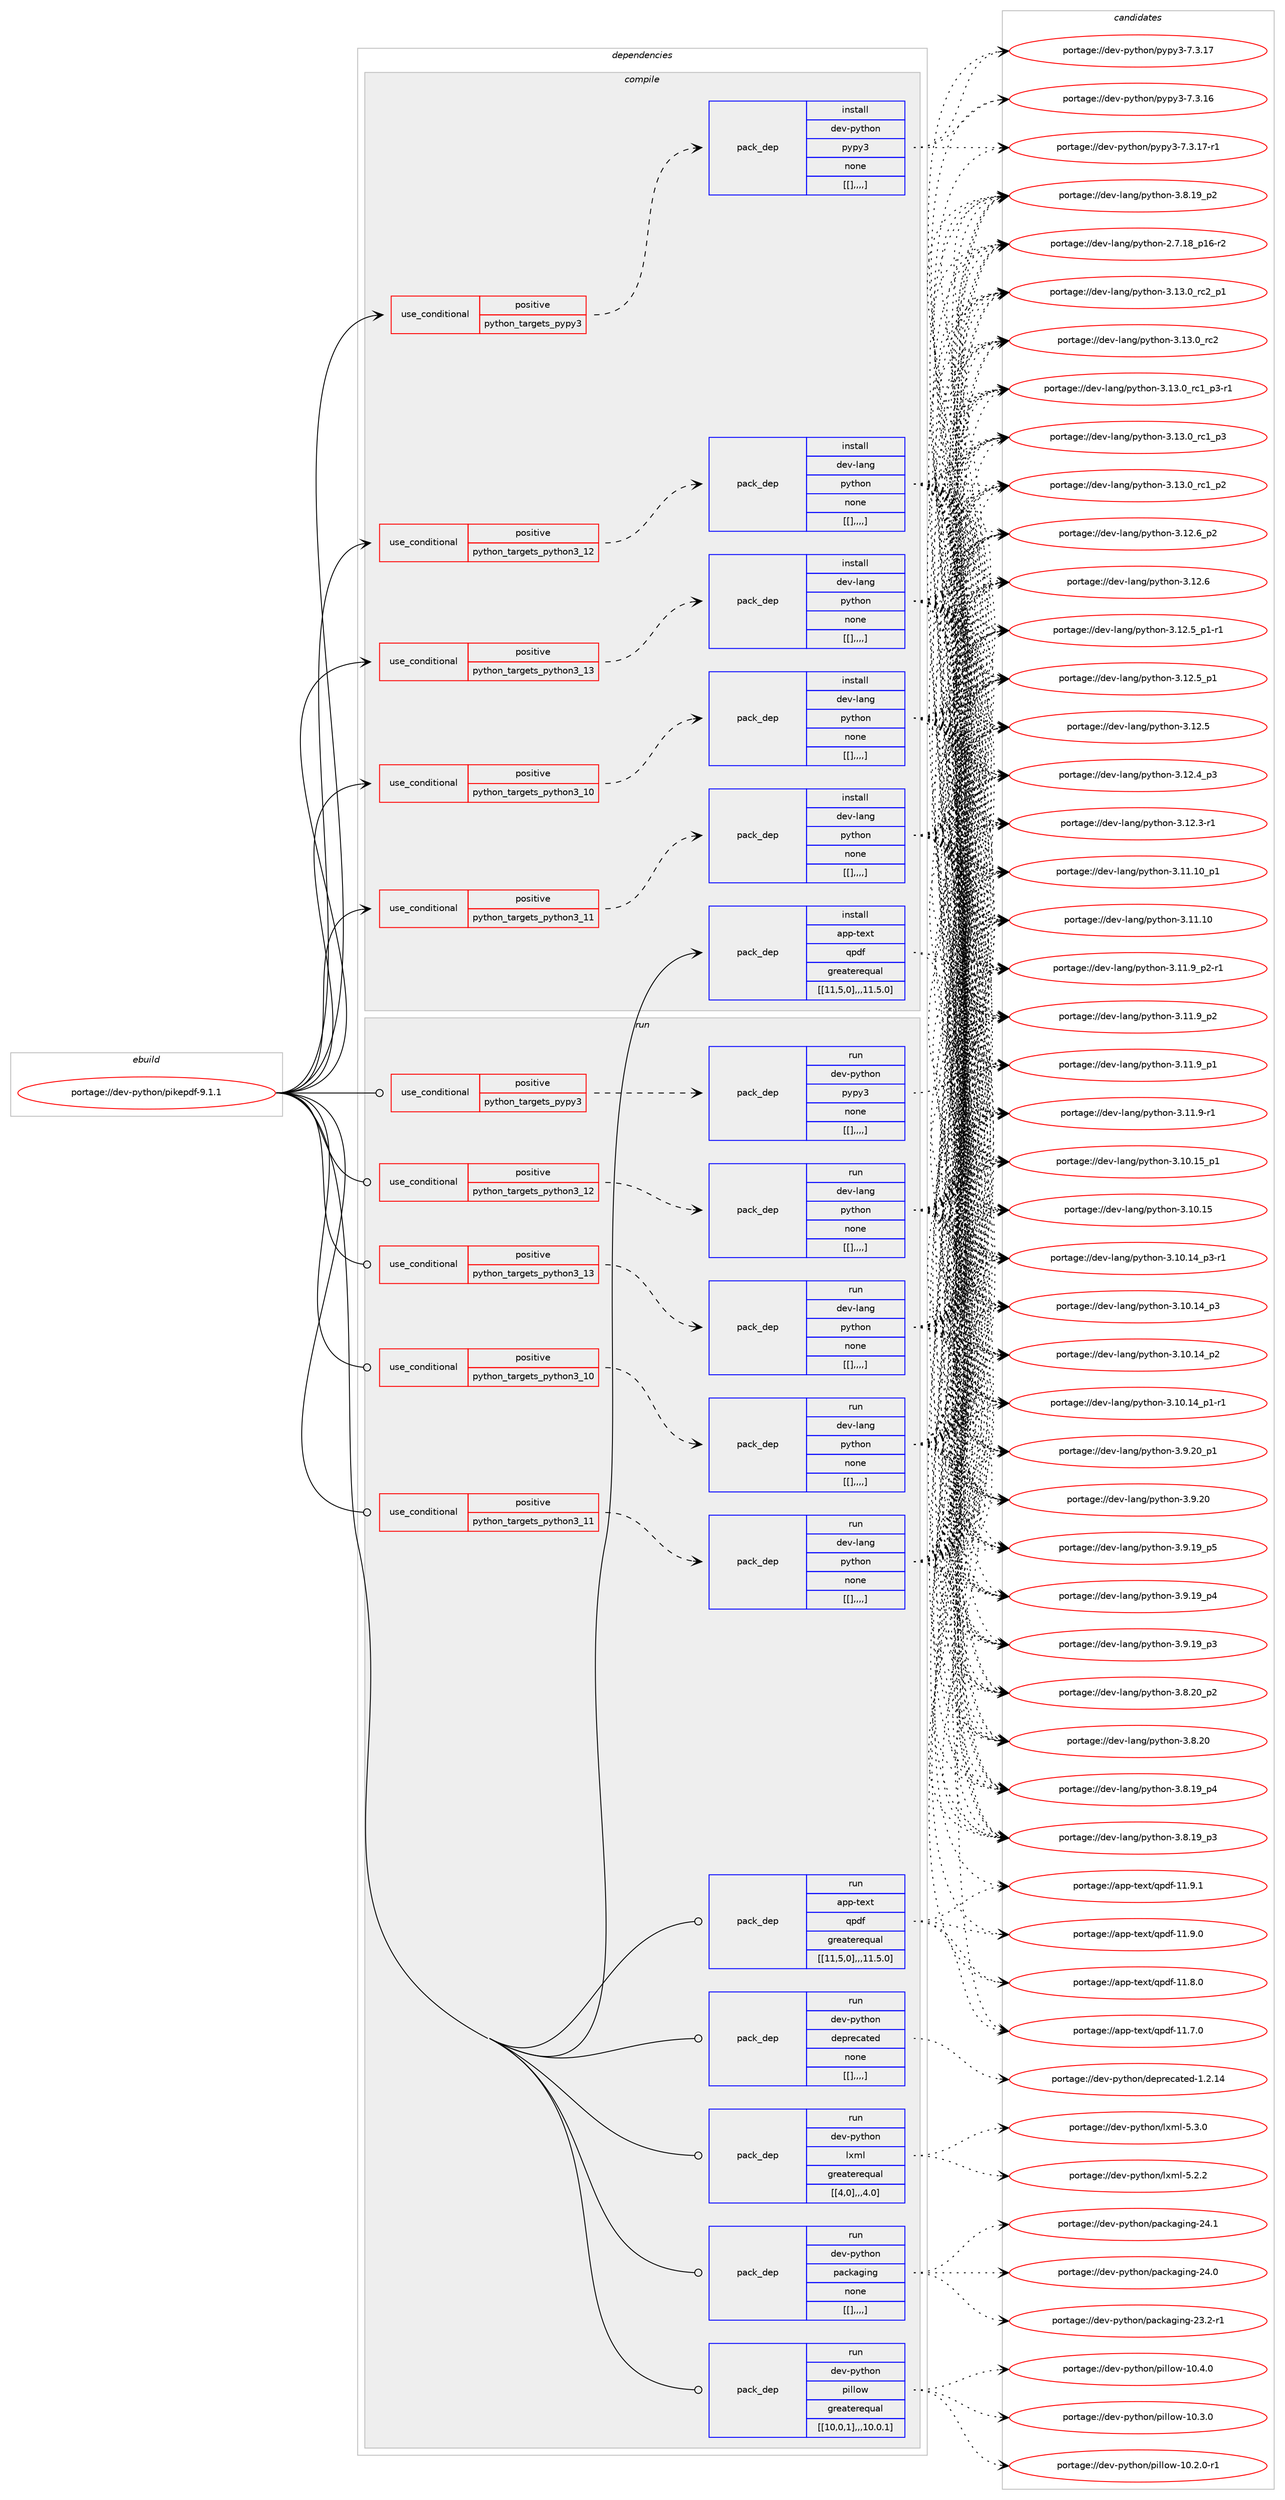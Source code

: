 digraph prolog {

# *************
# Graph options
# *************

newrank=true;
concentrate=true;
compound=true;
graph [rankdir=LR,fontname=Helvetica,fontsize=10,ranksep=1.5];#, ranksep=2.5, nodesep=0.2];
edge  [arrowhead=vee];
node  [fontname=Helvetica,fontsize=10];

# **********
# The ebuild
# **********

subgraph cluster_leftcol {
color=gray;
label=<<i>ebuild</i>>;
id [label="portage://dev-python/pikepdf-9.1.1", color=red, width=4, href="../dev-python/pikepdf-9.1.1.svg"];
}

# ****************
# The dependencies
# ****************

subgraph cluster_midcol {
color=gray;
label=<<i>dependencies</i>>;
subgraph cluster_compile {
fillcolor="#eeeeee";
style=filled;
label=<<i>compile</i>>;
subgraph cond37231 {
dependency156381 [label=<<TABLE BORDER="0" CELLBORDER="1" CELLSPACING="0" CELLPADDING="4"><TR><TD ROWSPAN="3" CELLPADDING="10">use_conditional</TD></TR><TR><TD>positive</TD></TR><TR><TD>python_targets_pypy3</TD></TR></TABLE>>, shape=none, color=red];
subgraph pack117933 {
dependency156382 [label=<<TABLE BORDER="0" CELLBORDER="1" CELLSPACING="0" CELLPADDING="4" WIDTH="220"><TR><TD ROWSPAN="6" CELLPADDING="30">pack_dep</TD></TR><TR><TD WIDTH="110">install</TD></TR><TR><TD>dev-python</TD></TR><TR><TD>pypy3</TD></TR><TR><TD>none</TD></TR><TR><TD>[[],,,,]</TD></TR></TABLE>>, shape=none, color=blue];
}
dependency156381:e -> dependency156382:w [weight=20,style="dashed",arrowhead="vee"];
}
id:e -> dependency156381:w [weight=20,style="solid",arrowhead="vee"];
subgraph cond37232 {
dependency156383 [label=<<TABLE BORDER="0" CELLBORDER="1" CELLSPACING="0" CELLPADDING="4"><TR><TD ROWSPAN="3" CELLPADDING="10">use_conditional</TD></TR><TR><TD>positive</TD></TR><TR><TD>python_targets_python3_10</TD></TR></TABLE>>, shape=none, color=red];
subgraph pack117934 {
dependency156384 [label=<<TABLE BORDER="0" CELLBORDER="1" CELLSPACING="0" CELLPADDING="4" WIDTH="220"><TR><TD ROWSPAN="6" CELLPADDING="30">pack_dep</TD></TR><TR><TD WIDTH="110">install</TD></TR><TR><TD>dev-lang</TD></TR><TR><TD>python</TD></TR><TR><TD>none</TD></TR><TR><TD>[[],,,,]</TD></TR></TABLE>>, shape=none, color=blue];
}
dependency156383:e -> dependency156384:w [weight=20,style="dashed",arrowhead="vee"];
}
id:e -> dependency156383:w [weight=20,style="solid",arrowhead="vee"];
subgraph cond37233 {
dependency156385 [label=<<TABLE BORDER="0" CELLBORDER="1" CELLSPACING="0" CELLPADDING="4"><TR><TD ROWSPAN="3" CELLPADDING="10">use_conditional</TD></TR><TR><TD>positive</TD></TR><TR><TD>python_targets_python3_11</TD></TR></TABLE>>, shape=none, color=red];
subgraph pack117935 {
dependency156386 [label=<<TABLE BORDER="0" CELLBORDER="1" CELLSPACING="0" CELLPADDING="4" WIDTH="220"><TR><TD ROWSPAN="6" CELLPADDING="30">pack_dep</TD></TR><TR><TD WIDTH="110">install</TD></TR><TR><TD>dev-lang</TD></TR><TR><TD>python</TD></TR><TR><TD>none</TD></TR><TR><TD>[[],,,,]</TD></TR></TABLE>>, shape=none, color=blue];
}
dependency156385:e -> dependency156386:w [weight=20,style="dashed",arrowhead="vee"];
}
id:e -> dependency156385:w [weight=20,style="solid",arrowhead="vee"];
subgraph cond37234 {
dependency156387 [label=<<TABLE BORDER="0" CELLBORDER="1" CELLSPACING="0" CELLPADDING="4"><TR><TD ROWSPAN="3" CELLPADDING="10">use_conditional</TD></TR><TR><TD>positive</TD></TR><TR><TD>python_targets_python3_12</TD></TR></TABLE>>, shape=none, color=red];
subgraph pack117936 {
dependency156388 [label=<<TABLE BORDER="0" CELLBORDER="1" CELLSPACING="0" CELLPADDING="4" WIDTH="220"><TR><TD ROWSPAN="6" CELLPADDING="30">pack_dep</TD></TR><TR><TD WIDTH="110">install</TD></TR><TR><TD>dev-lang</TD></TR><TR><TD>python</TD></TR><TR><TD>none</TD></TR><TR><TD>[[],,,,]</TD></TR></TABLE>>, shape=none, color=blue];
}
dependency156387:e -> dependency156388:w [weight=20,style="dashed",arrowhead="vee"];
}
id:e -> dependency156387:w [weight=20,style="solid",arrowhead="vee"];
subgraph cond37235 {
dependency156389 [label=<<TABLE BORDER="0" CELLBORDER="1" CELLSPACING="0" CELLPADDING="4"><TR><TD ROWSPAN="3" CELLPADDING="10">use_conditional</TD></TR><TR><TD>positive</TD></TR><TR><TD>python_targets_python3_13</TD></TR></TABLE>>, shape=none, color=red];
subgraph pack117937 {
dependency156390 [label=<<TABLE BORDER="0" CELLBORDER="1" CELLSPACING="0" CELLPADDING="4" WIDTH="220"><TR><TD ROWSPAN="6" CELLPADDING="30">pack_dep</TD></TR><TR><TD WIDTH="110">install</TD></TR><TR><TD>dev-lang</TD></TR><TR><TD>python</TD></TR><TR><TD>none</TD></TR><TR><TD>[[],,,,]</TD></TR></TABLE>>, shape=none, color=blue];
}
dependency156389:e -> dependency156390:w [weight=20,style="dashed",arrowhead="vee"];
}
id:e -> dependency156389:w [weight=20,style="solid",arrowhead="vee"];
subgraph pack117938 {
dependency156391 [label=<<TABLE BORDER="0" CELLBORDER="1" CELLSPACING="0" CELLPADDING="4" WIDTH="220"><TR><TD ROWSPAN="6" CELLPADDING="30">pack_dep</TD></TR><TR><TD WIDTH="110">install</TD></TR><TR><TD>app-text</TD></TR><TR><TD>qpdf</TD></TR><TR><TD>greaterequal</TD></TR><TR><TD>[[11,5,0],,,11.5.0]</TD></TR></TABLE>>, shape=none, color=blue];
}
id:e -> dependency156391:w [weight=20,style="solid",arrowhead="vee"];
}
subgraph cluster_compileandrun {
fillcolor="#eeeeee";
style=filled;
label=<<i>compile and run</i>>;
}
subgraph cluster_run {
fillcolor="#eeeeee";
style=filled;
label=<<i>run</i>>;
subgraph cond37236 {
dependency156392 [label=<<TABLE BORDER="0" CELLBORDER="1" CELLSPACING="0" CELLPADDING="4"><TR><TD ROWSPAN="3" CELLPADDING="10">use_conditional</TD></TR><TR><TD>positive</TD></TR><TR><TD>python_targets_pypy3</TD></TR></TABLE>>, shape=none, color=red];
subgraph pack117939 {
dependency156393 [label=<<TABLE BORDER="0" CELLBORDER="1" CELLSPACING="0" CELLPADDING="4" WIDTH="220"><TR><TD ROWSPAN="6" CELLPADDING="30">pack_dep</TD></TR><TR><TD WIDTH="110">run</TD></TR><TR><TD>dev-python</TD></TR><TR><TD>pypy3</TD></TR><TR><TD>none</TD></TR><TR><TD>[[],,,,]</TD></TR></TABLE>>, shape=none, color=blue];
}
dependency156392:e -> dependency156393:w [weight=20,style="dashed",arrowhead="vee"];
}
id:e -> dependency156392:w [weight=20,style="solid",arrowhead="odot"];
subgraph cond37237 {
dependency156394 [label=<<TABLE BORDER="0" CELLBORDER="1" CELLSPACING="0" CELLPADDING="4"><TR><TD ROWSPAN="3" CELLPADDING="10">use_conditional</TD></TR><TR><TD>positive</TD></TR><TR><TD>python_targets_python3_10</TD></TR></TABLE>>, shape=none, color=red];
subgraph pack117940 {
dependency156395 [label=<<TABLE BORDER="0" CELLBORDER="1" CELLSPACING="0" CELLPADDING="4" WIDTH="220"><TR><TD ROWSPAN="6" CELLPADDING="30">pack_dep</TD></TR><TR><TD WIDTH="110">run</TD></TR><TR><TD>dev-lang</TD></TR><TR><TD>python</TD></TR><TR><TD>none</TD></TR><TR><TD>[[],,,,]</TD></TR></TABLE>>, shape=none, color=blue];
}
dependency156394:e -> dependency156395:w [weight=20,style="dashed",arrowhead="vee"];
}
id:e -> dependency156394:w [weight=20,style="solid",arrowhead="odot"];
subgraph cond37238 {
dependency156396 [label=<<TABLE BORDER="0" CELLBORDER="1" CELLSPACING="0" CELLPADDING="4"><TR><TD ROWSPAN="3" CELLPADDING="10">use_conditional</TD></TR><TR><TD>positive</TD></TR><TR><TD>python_targets_python3_11</TD></TR></TABLE>>, shape=none, color=red];
subgraph pack117941 {
dependency156397 [label=<<TABLE BORDER="0" CELLBORDER="1" CELLSPACING="0" CELLPADDING="4" WIDTH="220"><TR><TD ROWSPAN="6" CELLPADDING="30">pack_dep</TD></TR><TR><TD WIDTH="110">run</TD></TR><TR><TD>dev-lang</TD></TR><TR><TD>python</TD></TR><TR><TD>none</TD></TR><TR><TD>[[],,,,]</TD></TR></TABLE>>, shape=none, color=blue];
}
dependency156396:e -> dependency156397:w [weight=20,style="dashed",arrowhead="vee"];
}
id:e -> dependency156396:w [weight=20,style="solid",arrowhead="odot"];
subgraph cond37239 {
dependency156398 [label=<<TABLE BORDER="0" CELLBORDER="1" CELLSPACING="0" CELLPADDING="4"><TR><TD ROWSPAN="3" CELLPADDING="10">use_conditional</TD></TR><TR><TD>positive</TD></TR><TR><TD>python_targets_python3_12</TD></TR></TABLE>>, shape=none, color=red];
subgraph pack117942 {
dependency156399 [label=<<TABLE BORDER="0" CELLBORDER="1" CELLSPACING="0" CELLPADDING="4" WIDTH="220"><TR><TD ROWSPAN="6" CELLPADDING="30">pack_dep</TD></TR><TR><TD WIDTH="110">run</TD></TR><TR><TD>dev-lang</TD></TR><TR><TD>python</TD></TR><TR><TD>none</TD></TR><TR><TD>[[],,,,]</TD></TR></TABLE>>, shape=none, color=blue];
}
dependency156398:e -> dependency156399:w [weight=20,style="dashed",arrowhead="vee"];
}
id:e -> dependency156398:w [weight=20,style="solid",arrowhead="odot"];
subgraph cond37240 {
dependency156400 [label=<<TABLE BORDER="0" CELLBORDER="1" CELLSPACING="0" CELLPADDING="4"><TR><TD ROWSPAN="3" CELLPADDING="10">use_conditional</TD></TR><TR><TD>positive</TD></TR><TR><TD>python_targets_python3_13</TD></TR></TABLE>>, shape=none, color=red];
subgraph pack117943 {
dependency156401 [label=<<TABLE BORDER="0" CELLBORDER="1" CELLSPACING="0" CELLPADDING="4" WIDTH="220"><TR><TD ROWSPAN="6" CELLPADDING="30">pack_dep</TD></TR><TR><TD WIDTH="110">run</TD></TR><TR><TD>dev-lang</TD></TR><TR><TD>python</TD></TR><TR><TD>none</TD></TR><TR><TD>[[],,,,]</TD></TR></TABLE>>, shape=none, color=blue];
}
dependency156400:e -> dependency156401:w [weight=20,style="dashed",arrowhead="vee"];
}
id:e -> dependency156400:w [weight=20,style="solid",arrowhead="odot"];
subgraph pack117944 {
dependency156402 [label=<<TABLE BORDER="0" CELLBORDER="1" CELLSPACING="0" CELLPADDING="4" WIDTH="220"><TR><TD ROWSPAN="6" CELLPADDING="30">pack_dep</TD></TR><TR><TD WIDTH="110">run</TD></TR><TR><TD>app-text</TD></TR><TR><TD>qpdf</TD></TR><TR><TD>greaterequal</TD></TR><TR><TD>[[11,5,0],,,11.5.0]</TD></TR></TABLE>>, shape=none, color=blue];
}
id:e -> dependency156402:w [weight=20,style="solid",arrowhead="odot"];
subgraph pack117945 {
dependency156403 [label=<<TABLE BORDER="0" CELLBORDER="1" CELLSPACING="0" CELLPADDING="4" WIDTH="220"><TR><TD ROWSPAN="6" CELLPADDING="30">pack_dep</TD></TR><TR><TD WIDTH="110">run</TD></TR><TR><TD>dev-python</TD></TR><TR><TD>deprecated</TD></TR><TR><TD>none</TD></TR><TR><TD>[[],,,,]</TD></TR></TABLE>>, shape=none, color=blue];
}
id:e -> dependency156403:w [weight=20,style="solid",arrowhead="odot"];
subgraph pack117946 {
dependency156404 [label=<<TABLE BORDER="0" CELLBORDER="1" CELLSPACING="0" CELLPADDING="4" WIDTH="220"><TR><TD ROWSPAN="6" CELLPADDING="30">pack_dep</TD></TR><TR><TD WIDTH="110">run</TD></TR><TR><TD>dev-python</TD></TR><TR><TD>lxml</TD></TR><TR><TD>greaterequal</TD></TR><TR><TD>[[4,0],,,4.0]</TD></TR></TABLE>>, shape=none, color=blue];
}
id:e -> dependency156404:w [weight=20,style="solid",arrowhead="odot"];
subgraph pack117947 {
dependency156405 [label=<<TABLE BORDER="0" CELLBORDER="1" CELLSPACING="0" CELLPADDING="4" WIDTH="220"><TR><TD ROWSPAN="6" CELLPADDING="30">pack_dep</TD></TR><TR><TD WIDTH="110">run</TD></TR><TR><TD>dev-python</TD></TR><TR><TD>packaging</TD></TR><TR><TD>none</TD></TR><TR><TD>[[],,,,]</TD></TR></TABLE>>, shape=none, color=blue];
}
id:e -> dependency156405:w [weight=20,style="solid",arrowhead="odot"];
subgraph pack117948 {
dependency156406 [label=<<TABLE BORDER="0" CELLBORDER="1" CELLSPACING="0" CELLPADDING="4" WIDTH="220"><TR><TD ROWSPAN="6" CELLPADDING="30">pack_dep</TD></TR><TR><TD WIDTH="110">run</TD></TR><TR><TD>dev-python</TD></TR><TR><TD>pillow</TD></TR><TR><TD>greaterequal</TD></TR><TR><TD>[[10,0,1],,,10.0.1]</TD></TR></TABLE>>, shape=none, color=blue];
}
id:e -> dependency156406:w [weight=20,style="solid",arrowhead="odot"];
}
}

# **************
# The candidates
# **************

subgraph cluster_choices {
rank=same;
color=gray;
label=<<i>candidates</i>>;

subgraph choice117933 {
color=black;
nodesep=1;
choice100101118451121211161041111104711212111212151455546514649554511449 [label="portage://dev-python/pypy3-7.3.17-r1", color=red, width=4,href="../dev-python/pypy3-7.3.17-r1.svg"];
choice10010111845112121116104111110471121211121215145554651464955 [label="portage://dev-python/pypy3-7.3.17", color=red, width=4,href="../dev-python/pypy3-7.3.17.svg"];
choice10010111845112121116104111110471121211121215145554651464954 [label="portage://dev-python/pypy3-7.3.16", color=red, width=4,href="../dev-python/pypy3-7.3.16.svg"];
dependency156382:e -> choice100101118451121211161041111104711212111212151455546514649554511449:w [style=dotted,weight="100"];
dependency156382:e -> choice10010111845112121116104111110471121211121215145554651464955:w [style=dotted,weight="100"];
dependency156382:e -> choice10010111845112121116104111110471121211121215145554651464954:w [style=dotted,weight="100"];
}
subgraph choice117934 {
color=black;
nodesep=1;
choice100101118451089711010347112121116104111110455146495146489511499509511249 [label="portage://dev-lang/python-3.13.0_rc2_p1", color=red, width=4,href="../dev-lang/python-3.13.0_rc2_p1.svg"];
choice10010111845108971101034711212111610411111045514649514648951149950 [label="portage://dev-lang/python-3.13.0_rc2", color=red, width=4,href="../dev-lang/python-3.13.0_rc2.svg"];
choice1001011184510897110103471121211161041111104551464951464895114994995112514511449 [label="portage://dev-lang/python-3.13.0_rc1_p3-r1", color=red, width=4,href="../dev-lang/python-3.13.0_rc1_p3-r1.svg"];
choice100101118451089711010347112121116104111110455146495146489511499499511251 [label="portage://dev-lang/python-3.13.0_rc1_p3", color=red, width=4,href="../dev-lang/python-3.13.0_rc1_p3.svg"];
choice100101118451089711010347112121116104111110455146495146489511499499511250 [label="portage://dev-lang/python-3.13.0_rc1_p2", color=red, width=4,href="../dev-lang/python-3.13.0_rc1_p2.svg"];
choice100101118451089711010347112121116104111110455146495046549511250 [label="portage://dev-lang/python-3.12.6_p2", color=red, width=4,href="../dev-lang/python-3.12.6_p2.svg"];
choice10010111845108971101034711212111610411111045514649504654 [label="portage://dev-lang/python-3.12.6", color=red, width=4,href="../dev-lang/python-3.12.6.svg"];
choice1001011184510897110103471121211161041111104551464950465395112494511449 [label="portage://dev-lang/python-3.12.5_p1-r1", color=red, width=4,href="../dev-lang/python-3.12.5_p1-r1.svg"];
choice100101118451089711010347112121116104111110455146495046539511249 [label="portage://dev-lang/python-3.12.5_p1", color=red, width=4,href="../dev-lang/python-3.12.5_p1.svg"];
choice10010111845108971101034711212111610411111045514649504653 [label="portage://dev-lang/python-3.12.5", color=red, width=4,href="../dev-lang/python-3.12.5.svg"];
choice100101118451089711010347112121116104111110455146495046529511251 [label="portage://dev-lang/python-3.12.4_p3", color=red, width=4,href="../dev-lang/python-3.12.4_p3.svg"];
choice100101118451089711010347112121116104111110455146495046514511449 [label="portage://dev-lang/python-3.12.3-r1", color=red, width=4,href="../dev-lang/python-3.12.3-r1.svg"];
choice10010111845108971101034711212111610411111045514649494649489511249 [label="portage://dev-lang/python-3.11.10_p1", color=red, width=4,href="../dev-lang/python-3.11.10_p1.svg"];
choice1001011184510897110103471121211161041111104551464949464948 [label="portage://dev-lang/python-3.11.10", color=red, width=4,href="../dev-lang/python-3.11.10.svg"];
choice1001011184510897110103471121211161041111104551464949465795112504511449 [label="portage://dev-lang/python-3.11.9_p2-r1", color=red, width=4,href="../dev-lang/python-3.11.9_p2-r1.svg"];
choice100101118451089711010347112121116104111110455146494946579511250 [label="portage://dev-lang/python-3.11.9_p2", color=red, width=4,href="../dev-lang/python-3.11.9_p2.svg"];
choice100101118451089711010347112121116104111110455146494946579511249 [label="portage://dev-lang/python-3.11.9_p1", color=red, width=4,href="../dev-lang/python-3.11.9_p1.svg"];
choice100101118451089711010347112121116104111110455146494946574511449 [label="portage://dev-lang/python-3.11.9-r1", color=red, width=4,href="../dev-lang/python-3.11.9-r1.svg"];
choice10010111845108971101034711212111610411111045514649484649539511249 [label="portage://dev-lang/python-3.10.15_p1", color=red, width=4,href="../dev-lang/python-3.10.15_p1.svg"];
choice1001011184510897110103471121211161041111104551464948464953 [label="portage://dev-lang/python-3.10.15", color=red, width=4,href="../dev-lang/python-3.10.15.svg"];
choice100101118451089711010347112121116104111110455146494846495295112514511449 [label="portage://dev-lang/python-3.10.14_p3-r1", color=red, width=4,href="../dev-lang/python-3.10.14_p3-r1.svg"];
choice10010111845108971101034711212111610411111045514649484649529511251 [label="portage://dev-lang/python-3.10.14_p3", color=red, width=4,href="../dev-lang/python-3.10.14_p3.svg"];
choice10010111845108971101034711212111610411111045514649484649529511250 [label="portage://dev-lang/python-3.10.14_p2", color=red, width=4,href="../dev-lang/python-3.10.14_p2.svg"];
choice100101118451089711010347112121116104111110455146494846495295112494511449 [label="portage://dev-lang/python-3.10.14_p1-r1", color=red, width=4,href="../dev-lang/python-3.10.14_p1-r1.svg"];
choice100101118451089711010347112121116104111110455146574650489511249 [label="portage://dev-lang/python-3.9.20_p1", color=red, width=4,href="../dev-lang/python-3.9.20_p1.svg"];
choice10010111845108971101034711212111610411111045514657465048 [label="portage://dev-lang/python-3.9.20", color=red, width=4,href="../dev-lang/python-3.9.20.svg"];
choice100101118451089711010347112121116104111110455146574649579511253 [label="portage://dev-lang/python-3.9.19_p5", color=red, width=4,href="../dev-lang/python-3.9.19_p5.svg"];
choice100101118451089711010347112121116104111110455146574649579511252 [label="portage://dev-lang/python-3.9.19_p4", color=red, width=4,href="../dev-lang/python-3.9.19_p4.svg"];
choice100101118451089711010347112121116104111110455146574649579511251 [label="portage://dev-lang/python-3.9.19_p3", color=red, width=4,href="../dev-lang/python-3.9.19_p3.svg"];
choice100101118451089711010347112121116104111110455146564650489511250 [label="portage://dev-lang/python-3.8.20_p2", color=red, width=4,href="../dev-lang/python-3.8.20_p2.svg"];
choice10010111845108971101034711212111610411111045514656465048 [label="portage://dev-lang/python-3.8.20", color=red, width=4,href="../dev-lang/python-3.8.20.svg"];
choice100101118451089711010347112121116104111110455146564649579511252 [label="portage://dev-lang/python-3.8.19_p4", color=red, width=4,href="../dev-lang/python-3.8.19_p4.svg"];
choice100101118451089711010347112121116104111110455146564649579511251 [label="portage://dev-lang/python-3.8.19_p3", color=red, width=4,href="../dev-lang/python-3.8.19_p3.svg"];
choice100101118451089711010347112121116104111110455146564649579511250 [label="portage://dev-lang/python-3.8.19_p2", color=red, width=4,href="../dev-lang/python-3.8.19_p2.svg"];
choice100101118451089711010347112121116104111110455046554649569511249544511450 [label="portage://dev-lang/python-2.7.18_p16-r2", color=red, width=4,href="../dev-lang/python-2.7.18_p16-r2.svg"];
dependency156384:e -> choice100101118451089711010347112121116104111110455146495146489511499509511249:w [style=dotted,weight="100"];
dependency156384:e -> choice10010111845108971101034711212111610411111045514649514648951149950:w [style=dotted,weight="100"];
dependency156384:e -> choice1001011184510897110103471121211161041111104551464951464895114994995112514511449:w [style=dotted,weight="100"];
dependency156384:e -> choice100101118451089711010347112121116104111110455146495146489511499499511251:w [style=dotted,weight="100"];
dependency156384:e -> choice100101118451089711010347112121116104111110455146495146489511499499511250:w [style=dotted,weight="100"];
dependency156384:e -> choice100101118451089711010347112121116104111110455146495046549511250:w [style=dotted,weight="100"];
dependency156384:e -> choice10010111845108971101034711212111610411111045514649504654:w [style=dotted,weight="100"];
dependency156384:e -> choice1001011184510897110103471121211161041111104551464950465395112494511449:w [style=dotted,weight="100"];
dependency156384:e -> choice100101118451089711010347112121116104111110455146495046539511249:w [style=dotted,weight="100"];
dependency156384:e -> choice10010111845108971101034711212111610411111045514649504653:w [style=dotted,weight="100"];
dependency156384:e -> choice100101118451089711010347112121116104111110455146495046529511251:w [style=dotted,weight="100"];
dependency156384:e -> choice100101118451089711010347112121116104111110455146495046514511449:w [style=dotted,weight="100"];
dependency156384:e -> choice10010111845108971101034711212111610411111045514649494649489511249:w [style=dotted,weight="100"];
dependency156384:e -> choice1001011184510897110103471121211161041111104551464949464948:w [style=dotted,weight="100"];
dependency156384:e -> choice1001011184510897110103471121211161041111104551464949465795112504511449:w [style=dotted,weight="100"];
dependency156384:e -> choice100101118451089711010347112121116104111110455146494946579511250:w [style=dotted,weight="100"];
dependency156384:e -> choice100101118451089711010347112121116104111110455146494946579511249:w [style=dotted,weight="100"];
dependency156384:e -> choice100101118451089711010347112121116104111110455146494946574511449:w [style=dotted,weight="100"];
dependency156384:e -> choice10010111845108971101034711212111610411111045514649484649539511249:w [style=dotted,weight="100"];
dependency156384:e -> choice1001011184510897110103471121211161041111104551464948464953:w [style=dotted,weight="100"];
dependency156384:e -> choice100101118451089711010347112121116104111110455146494846495295112514511449:w [style=dotted,weight="100"];
dependency156384:e -> choice10010111845108971101034711212111610411111045514649484649529511251:w [style=dotted,weight="100"];
dependency156384:e -> choice10010111845108971101034711212111610411111045514649484649529511250:w [style=dotted,weight="100"];
dependency156384:e -> choice100101118451089711010347112121116104111110455146494846495295112494511449:w [style=dotted,weight="100"];
dependency156384:e -> choice100101118451089711010347112121116104111110455146574650489511249:w [style=dotted,weight="100"];
dependency156384:e -> choice10010111845108971101034711212111610411111045514657465048:w [style=dotted,weight="100"];
dependency156384:e -> choice100101118451089711010347112121116104111110455146574649579511253:w [style=dotted,weight="100"];
dependency156384:e -> choice100101118451089711010347112121116104111110455146574649579511252:w [style=dotted,weight="100"];
dependency156384:e -> choice100101118451089711010347112121116104111110455146574649579511251:w [style=dotted,weight="100"];
dependency156384:e -> choice100101118451089711010347112121116104111110455146564650489511250:w [style=dotted,weight="100"];
dependency156384:e -> choice10010111845108971101034711212111610411111045514656465048:w [style=dotted,weight="100"];
dependency156384:e -> choice100101118451089711010347112121116104111110455146564649579511252:w [style=dotted,weight="100"];
dependency156384:e -> choice100101118451089711010347112121116104111110455146564649579511251:w [style=dotted,weight="100"];
dependency156384:e -> choice100101118451089711010347112121116104111110455146564649579511250:w [style=dotted,weight="100"];
dependency156384:e -> choice100101118451089711010347112121116104111110455046554649569511249544511450:w [style=dotted,weight="100"];
}
subgraph choice117935 {
color=black;
nodesep=1;
choice100101118451089711010347112121116104111110455146495146489511499509511249 [label="portage://dev-lang/python-3.13.0_rc2_p1", color=red, width=4,href="../dev-lang/python-3.13.0_rc2_p1.svg"];
choice10010111845108971101034711212111610411111045514649514648951149950 [label="portage://dev-lang/python-3.13.0_rc2", color=red, width=4,href="../dev-lang/python-3.13.0_rc2.svg"];
choice1001011184510897110103471121211161041111104551464951464895114994995112514511449 [label="portage://dev-lang/python-3.13.0_rc1_p3-r1", color=red, width=4,href="../dev-lang/python-3.13.0_rc1_p3-r1.svg"];
choice100101118451089711010347112121116104111110455146495146489511499499511251 [label="portage://dev-lang/python-3.13.0_rc1_p3", color=red, width=4,href="../dev-lang/python-3.13.0_rc1_p3.svg"];
choice100101118451089711010347112121116104111110455146495146489511499499511250 [label="portage://dev-lang/python-3.13.0_rc1_p2", color=red, width=4,href="../dev-lang/python-3.13.0_rc1_p2.svg"];
choice100101118451089711010347112121116104111110455146495046549511250 [label="portage://dev-lang/python-3.12.6_p2", color=red, width=4,href="../dev-lang/python-3.12.6_p2.svg"];
choice10010111845108971101034711212111610411111045514649504654 [label="portage://dev-lang/python-3.12.6", color=red, width=4,href="../dev-lang/python-3.12.6.svg"];
choice1001011184510897110103471121211161041111104551464950465395112494511449 [label="portage://dev-lang/python-3.12.5_p1-r1", color=red, width=4,href="../dev-lang/python-3.12.5_p1-r1.svg"];
choice100101118451089711010347112121116104111110455146495046539511249 [label="portage://dev-lang/python-3.12.5_p1", color=red, width=4,href="../dev-lang/python-3.12.5_p1.svg"];
choice10010111845108971101034711212111610411111045514649504653 [label="portage://dev-lang/python-3.12.5", color=red, width=4,href="../dev-lang/python-3.12.5.svg"];
choice100101118451089711010347112121116104111110455146495046529511251 [label="portage://dev-lang/python-3.12.4_p3", color=red, width=4,href="../dev-lang/python-3.12.4_p3.svg"];
choice100101118451089711010347112121116104111110455146495046514511449 [label="portage://dev-lang/python-3.12.3-r1", color=red, width=4,href="../dev-lang/python-3.12.3-r1.svg"];
choice10010111845108971101034711212111610411111045514649494649489511249 [label="portage://dev-lang/python-3.11.10_p1", color=red, width=4,href="../dev-lang/python-3.11.10_p1.svg"];
choice1001011184510897110103471121211161041111104551464949464948 [label="portage://dev-lang/python-3.11.10", color=red, width=4,href="../dev-lang/python-3.11.10.svg"];
choice1001011184510897110103471121211161041111104551464949465795112504511449 [label="portage://dev-lang/python-3.11.9_p2-r1", color=red, width=4,href="../dev-lang/python-3.11.9_p2-r1.svg"];
choice100101118451089711010347112121116104111110455146494946579511250 [label="portage://dev-lang/python-3.11.9_p2", color=red, width=4,href="../dev-lang/python-3.11.9_p2.svg"];
choice100101118451089711010347112121116104111110455146494946579511249 [label="portage://dev-lang/python-3.11.9_p1", color=red, width=4,href="../dev-lang/python-3.11.9_p1.svg"];
choice100101118451089711010347112121116104111110455146494946574511449 [label="portage://dev-lang/python-3.11.9-r1", color=red, width=4,href="../dev-lang/python-3.11.9-r1.svg"];
choice10010111845108971101034711212111610411111045514649484649539511249 [label="portage://dev-lang/python-3.10.15_p1", color=red, width=4,href="../dev-lang/python-3.10.15_p1.svg"];
choice1001011184510897110103471121211161041111104551464948464953 [label="portage://dev-lang/python-3.10.15", color=red, width=4,href="../dev-lang/python-3.10.15.svg"];
choice100101118451089711010347112121116104111110455146494846495295112514511449 [label="portage://dev-lang/python-3.10.14_p3-r1", color=red, width=4,href="../dev-lang/python-3.10.14_p3-r1.svg"];
choice10010111845108971101034711212111610411111045514649484649529511251 [label="portage://dev-lang/python-3.10.14_p3", color=red, width=4,href="../dev-lang/python-3.10.14_p3.svg"];
choice10010111845108971101034711212111610411111045514649484649529511250 [label="portage://dev-lang/python-3.10.14_p2", color=red, width=4,href="../dev-lang/python-3.10.14_p2.svg"];
choice100101118451089711010347112121116104111110455146494846495295112494511449 [label="portage://dev-lang/python-3.10.14_p1-r1", color=red, width=4,href="../dev-lang/python-3.10.14_p1-r1.svg"];
choice100101118451089711010347112121116104111110455146574650489511249 [label="portage://dev-lang/python-3.9.20_p1", color=red, width=4,href="../dev-lang/python-3.9.20_p1.svg"];
choice10010111845108971101034711212111610411111045514657465048 [label="portage://dev-lang/python-3.9.20", color=red, width=4,href="../dev-lang/python-3.9.20.svg"];
choice100101118451089711010347112121116104111110455146574649579511253 [label="portage://dev-lang/python-3.9.19_p5", color=red, width=4,href="../dev-lang/python-3.9.19_p5.svg"];
choice100101118451089711010347112121116104111110455146574649579511252 [label="portage://dev-lang/python-3.9.19_p4", color=red, width=4,href="../dev-lang/python-3.9.19_p4.svg"];
choice100101118451089711010347112121116104111110455146574649579511251 [label="portage://dev-lang/python-3.9.19_p3", color=red, width=4,href="../dev-lang/python-3.9.19_p3.svg"];
choice100101118451089711010347112121116104111110455146564650489511250 [label="portage://dev-lang/python-3.8.20_p2", color=red, width=4,href="../dev-lang/python-3.8.20_p2.svg"];
choice10010111845108971101034711212111610411111045514656465048 [label="portage://dev-lang/python-3.8.20", color=red, width=4,href="../dev-lang/python-3.8.20.svg"];
choice100101118451089711010347112121116104111110455146564649579511252 [label="portage://dev-lang/python-3.8.19_p4", color=red, width=4,href="../dev-lang/python-3.8.19_p4.svg"];
choice100101118451089711010347112121116104111110455146564649579511251 [label="portage://dev-lang/python-3.8.19_p3", color=red, width=4,href="../dev-lang/python-3.8.19_p3.svg"];
choice100101118451089711010347112121116104111110455146564649579511250 [label="portage://dev-lang/python-3.8.19_p2", color=red, width=4,href="../dev-lang/python-3.8.19_p2.svg"];
choice100101118451089711010347112121116104111110455046554649569511249544511450 [label="portage://dev-lang/python-2.7.18_p16-r2", color=red, width=4,href="../dev-lang/python-2.7.18_p16-r2.svg"];
dependency156386:e -> choice100101118451089711010347112121116104111110455146495146489511499509511249:w [style=dotted,weight="100"];
dependency156386:e -> choice10010111845108971101034711212111610411111045514649514648951149950:w [style=dotted,weight="100"];
dependency156386:e -> choice1001011184510897110103471121211161041111104551464951464895114994995112514511449:w [style=dotted,weight="100"];
dependency156386:e -> choice100101118451089711010347112121116104111110455146495146489511499499511251:w [style=dotted,weight="100"];
dependency156386:e -> choice100101118451089711010347112121116104111110455146495146489511499499511250:w [style=dotted,weight="100"];
dependency156386:e -> choice100101118451089711010347112121116104111110455146495046549511250:w [style=dotted,weight="100"];
dependency156386:e -> choice10010111845108971101034711212111610411111045514649504654:w [style=dotted,weight="100"];
dependency156386:e -> choice1001011184510897110103471121211161041111104551464950465395112494511449:w [style=dotted,weight="100"];
dependency156386:e -> choice100101118451089711010347112121116104111110455146495046539511249:w [style=dotted,weight="100"];
dependency156386:e -> choice10010111845108971101034711212111610411111045514649504653:w [style=dotted,weight="100"];
dependency156386:e -> choice100101118451089711010347112121116104111110455146495046529511251:w [style=dotted,weight="100"];
dependency156386:e -> choice100101118451089711010347112121116104111110455146495046514511449:w [style=dotted,weight="100"];
dependency156386:e -> choice10010111845108971101034711212111610411111045514649494649489511249:w [style=dotted,weight="100"];
dependency156386:e -> choice1001011184510897110103471121211161041111104551464949464948:w [style=dotted,weight="100"];
dependency156386:e -> choice1001011184510897110103471121211161041111104551464949465795112504511449:w [style=dotted,weight="100"];
dependency156386:e -> choice100101118451089711010347112121116104111110455146494946579511250:w [style=dotted,weight="100"];
dependency156386:e -> choice100101118451089711010347112121116104111110455146494946579511249:w [style=dotted,weight="100"];
dependency156386:e -> choice100101118451089711010347112121116104111110455146494946574511449:w [style=dotted,weight="100"];
dependency156386:e -> choice10010111845108971101034711212111610411111045514649484649539511249:w [style=dotted,weight="100"];
dependency156386:e -> choice1001011184510897110103471121211161041111104551464948464953:w [style=dotted,weight="100"];
dependency156386:e -> choice100101118451089711010347112121116104111110455146494846495295112514511449:w [style=dotted,weight="100"];
dependency156386:e -> choice10010111845108971101034711212111610411111045514649484649529511251:w [style=dotted,weight="100"];
dependency156386:e -> choice10010111845108971101034711212111610411111045514649484649529511250:w [style=dotted,weight="100"];
dependency156386:e -> choice100101118451089711010347112121116104111110455146494846495295112494511449:w [style=dotted,weight="100"];
dependency156386:e -> choice100101118451089711010347112121116104111110455146574650489511249:w [style=dotted,weight="100"];
dependency156386:e -> choice10010111845108971101034711212111610411111045514657465048:w [style=dotted,weight="100"];
dependency156386:e -> choice100101118451089711010347112121116104111110455146574649579511253:w [style=dotted,weight="100"];
dependency156386:e -> choice100101118451089711010347112121116104111110455146574649579511252:w [style=dotted,weight="100"];
dependency156386:e -> choice100101118451089711010347112121116104111110455146574649579511251:w [style=dotted,weight="100"];
dependency156386:e -> choice100101118451089711010347112121116104111110455146564650489511250:w [style=dotted,weight="100"];
dependency156386:e -> choice10010111845108971101034711212111610411111045514656465048:w [style=dotted,weight="100"];
dependency156386:e -> choice100101118451089711010347112121116104111110455146564649579511252:w [style=dotted,weight="100"];
dependency156386:e -> choice100101118451089711010347112121116104111110455146564649579511251:w [style=dotted,weight="100"];
dependency156386:e -> choice100101118451089711010347112121116104111110455146564649579511250:w [style=dotted,weight="100"];
dependency156386:e -> choice100101118451089711010347112121116104111110455046554649569511249544511450:w [style=dotted,weight="100"];
}
subgraph choice117936 {
color=black;
nodesep=1;
choice100101118451089711010347112121116104111110455146495146489511499509511249 [label="portage://dev-lang/python-3.13.0_rc2_p1", color=red, width=4,href="../dev-lang/python-3.13.0_rc2_p1.svg"];
choice10010111845108971101034711212111610411111045514649514648951149950 [label="portage://dev-lang/python-3.13.0_rc2", color=red, width=4,href="../dev-lang/python-3.13.0_rc2.svg"];
choice1001011184510897110103471121211161041111104551464951464895114994995112514511449 [label="portage://dev-lang/python-3.13.0_rc1_p3-r1", color=red, width=4,href="../dev-lang/python-3.13.0_rc1_p3-r1.svg"];
choice100101118451089711010347112121116104111110455146495146489511499499511251 [label="portage://dev-lang/python-3.13.0_rc1_p3", color=red, width=4,href="../dev-lang/python-3.13.0_rc1_p3.svg"];
choice100101118451089711010347112121116104111110455146495146489511499499511250 [label="portage://dev-lang/python-3.13.0_rc1_p2", color=red, width=4,href="../dev-lang/python-3.13.0_rc1_p2.svg"];
choice100101118451089711010347112121116104111110455146495046549511250 [label="portage://dev-lang/python-3.12.6_p2", color=red, width=4,href="../dev-lang/python-3.12.6_p2.svg"];
choice10010111845108971101034711212111610411111045514649504654 [label="portage://dev-lang/python-3.12.6", color=red, width=4,href="../dev-lang/python-3.12.6.svg"];
choice1001011184510897110103471121211161041111104551464950465395112494511449 [label="portage://dev-lang/python-3.12.5_p1-r1", color=red, width=4,href="../dev-lang/python-3.12.5_p1-r1.svg"];
choice100101118451089711010347112121116104111110455146495046539511249 [label="portage://dev-lang/python-3.12.5_p1", color=red, width=4,href="../dev-lang/python-3.12.5_p1.svg"];
choice10010111845108971101034711212111610411111045514649504653 [label="portage://dev-lang/python-3.12.5", color=red, width=4,href="../dev-lang/python-3.12.5.svg"];
choice100101118451089711010347112121116104111110455146495046529511251 [label="portage://dev-lang/python-3.12.4_p3", color=red, width=4,href="../dev-lang/python-3.12.4_p3.svg"];
choice100101118451089711010347112121116104111110455146495046514511449 [label="portage://dev-lang/python-3.12.3-r1", color=red, width=4,href="../dev-lang/python-3.12.3-r1.svg"];
choice10010111845108971101034711212111610411111045514649494649489511249 [label="portage://dev-lang/python-3.11.10_p1", color=red, width=4,href="../dev-lang/python-3.11.10_p1.svg"];
choice1001011184510897110103471121211161041111104551464949464948 [label="portage://dev-lang/python-3.11.10", color=red, width=4,href="../dev-lang/python-3.11.10.svg"];
choice1001011184510897110103471121211161041111104551464949465795112504511449 [label="portage://dev-lang/python-3.11.9_p2-r1", color=red, width=4,href="../dev-lang/python-3.11.9_p2-r1.svg"];
choice100101118451089711010347112121116104111110455146494946579511250 [label="portage://dev-lang/python-3.11.9_p2", color=red, width=4,href="../dev-lang/python-3.11.9_p2.svg"];
choice100101118451089711010347112121116104111110455146494946579511249 [label="portage://dev-lang/python-3.11.9_p1", color=red, width=4,href="../dev-lang/python-3.11.9_p1.svg"];
choice100101118451089711010347112121116104111110455146494946574511449 [label="portage://dev-lang/python-3.11.9-r1", color=red, width=4,href="../dev-lang/python-3.11.9-r1.svg"];
choice10010111845108971101034711212111610411111045514649484649539511249 [label="portage://dev-lang/python-3.10.15_p1", color=red, width=4,href="../dev-lang/python-3.10.15_p1.svg"];
choice1001011184510897110103471121211161041111104551464948464953 [label="portage://dev-lang/python-3.10.15", color=red, width=4,href="../dev-lang/python-3.10.15.svg"];
choice100101118451089711010347112121116104111110455146494846495295112514511449 [label="portage://dev-lang/python-3.10.14_p3-r1", color=red, width=4,href="../dev-lang/python-3.10.14_p3-r1.svg"];
choice10010111845108971101034711212111610411111045514649484649529511251 [label="portage://dev-lang/python-3.10.14_p3", color=red, width=4,href="../dev-lang/python-3.10.14_p3.svg"];
choice10010111845108971101034711212111610411111045514649484649529511250 [label="portage://dev-lang/python-3.10.14_p2", color=red, width=4,href="../dev-lang/python-3.10.14_p2.svg"];
choice100101118451089711010347112121116104111110455146494846495295112494511449 [label="portage://dev-lang/python-3.10.14_p1-r1", color=red, width=4,href="../dev-lang/python-3.10.14_p1-r1.svg"];
choice100101118451089711010347112121116104111110455146574650489511249 [label="portage://dev-lang/python-3.9.20_p1", color=red, width=4,href="../dev-lang/python-3.9.20_p1.svg"];
choice10010111845108971101034711212111610411111045514657465048 [label="portage://dev-lang/python-3.9.20", color=red, width=4,href="../dev-lang/python-3.9.20.svg"];
choice100101118451089711010347112121116104111110455146574649579511253 [label="portage://dev-lang/python-3.9.19_p5", color=red, width=4,href="../dev-lang/python-3.9.19_p5.svg"];
choice100101118451089711010347112121116104111110455146574649579511252 [label="portage://dev-lang/python-3.9.19_p4", color=red, width=4,href="../dev-lang/python-3.9.19_p4.svg"];
choice100101118451089711010347112121116104111110455146574649579511251 [label="portage://dev-lang/python-3.9.19_p3", color=red, width=4,href="../dev-lang/python-3.9.19_p3.svg"];
choice100101118451089711010347112121116104111110455146564650489511250 [label="portage://dev-lang/python-3.8.20_p2", color=red, width=4,href="../dev-lang/python-3.8.20_p2.svg"];
choice10010111845108971101034711212111610411111045514656465048 [label="portage://dev-lang/python-3.8.20", color=red, width=4,href="../dev-lang/python-3.8.20.svg"];
choice100101118451089711010347112121116104111110455146564649579511252 [label="portage://dev-lang/python-3.8.19_p4", color=red, width=4,href="../dev-lang/python-3.8.19_p4.svg"];
choice100101118451089711010347112121116104111110455146564649579511251 [label="portage://dev-lang/python-3.8.19_p3", color=red, width=4,href="../dev-lang/python-3.8.19_p3.svg"];
choice100101118451089711010347112121116104111110455146564649579511250 [label="portage://dev-lang/python-3.8.19_p2", color=red, width=4,href="../dev-lang/python-3.8.19_p2.svg"];
choice100101118451089711010347112121116104111110455046554649569511249544511450 [label="portage://dev-lang/python-2.7.18_p16-r2", color=red, width=4,href="../dev-lang/python-2.7.18_p16-r2.svg"];
dependency156388:e -> choice100101118451089711010347112121116104111110455146495146489511499509511249:w [style=dotted,weight="100"];
dependency156388:e -> choice10010111845108971101034711212111610411111045514649514648951149950:w [style=dotted,weight="100"];
dependency156388:e -> choice1001011184510897110103471121211161041111104551464951464895114994995112514511449:w [style=dotted,weight="100"];
dependency156388:e -> choice100101118451089711010347112121116104111110455146495146489511499499511251:w [style=dotted,weight="100"];
dependency156388:e -> choice100101118451089711010347112121116104111110455146495146489511499499511250:w [style=dotted,weight="100"];
dependency156388:e -> choice100101118451089711010347112121116104111110455146495046549511250:w [style=dotted,weight="100"];
dependency156388:e -> choice10010111845108971101034711212111610411111045514649504654:w [style=dotted,weight="100"];
dependency156388:e -> choice1001011184510897110103471121211161041111104551464950465395112494511449:w [style=dotted,weight="100"];
dependency156388:e -> choice100101118451089711010347112121116104111110455146495046539511249:w [style=dotted,weight="100"];
dependency156388:e -> choice10010111845108971101034711212111610411111045514649504653:w [style=dotted,weight="100"];
dependency156388:e -> choice100101118451089711010347112121116104111110455146495046529511251:w [style=dotted,weight="100"];
dependency156388:e -> choice100101118451089711010347112121116104111110455146495046514511449:w [style=dotted,weight="100"];
dependency156388:e -> choice10010111845108971101034711212111610411111045514649494649489511249:w [style=dotted,weight="100"];
dependency156388:e -> choice1001011184510897110103471121211161041111104551464949464948:w [style=dotted,weight="100"];
dependency156388:e -> choice1001011184510897110103471121211161041111104551464949465795112504511449:w [style=dotted,weight="100"];
dependency156388:e -> choice100101118451089711010347112121116104111110455146494946579511250:w [style=dotted,weight="100"];
dependency156388:e -> choice100101118451089711010347112121116104111110455146494946579511249:w [style=dotted,weight="100"];
dependency156388:e -> choice100101118451089711010347112121116104111110455146494946574511449:w [style=dotted,weight="100"];
dependency156388:e -> choice10010111845108971101034711212111610411111045514649484649539511249:w [style=dotted,weight="100"];
dependency156388:e -> choice1001011184510897110103471121211161041111104551464948464953:w [style=dotted,weight="100"];
dependency156388:e -> choice100101118451089711010347112121116104111110455146494846495295112514511449:w [style=dotted,weight="100"];
dependency156388:e -> choice10010111845108971101034711212111610411111045514649484649529511251:w [style=dotted,weight="100"];
dependency156388:e -> choice10010111845108971101034711212111610411111045514649484649529511250:w [style=dotted,weight="100"];
dependency156388:e -> choice100101118451089711010347112121116104111110455146494846495295112494511449:w [style=dotted,weight="100"];
dependency156388:e -> choice100101118451089711010347112121116104111110455146574650489511249:w [style=dotted,weight="100"];
dependency156388:e -> choice10010111845108971101034711212111610411111045514657465048:w [style=dotted,weight="100"];
dependency156388:e -> choice100101118451089711010347112121116104111110455146574649579511253:w [style=dotted,weight="100"];
dependency156388:e -> choice100101118451089711010347112121116104111110455146574649579511252:w [style=dotted,weight="100"];
dependency156388:e -> choice100101118451089711010347112121116104111110455146574649579511251:w [style=dotted,weight="100"];
dependency156388:e -> choice100101118451089711010347112121116104111110455146564650489511250:w [style=dotted,weight="100"];
dependency156388:e -> choice10010111845108971101034711212111610411111045514656465048:w [style=dotted,weight="100"];
dependency156388:e -> choice100101118451089711010347112121116104111110455146564649579511252:w [style=dotted,weight="100"];
dependency156388:e -> choice100101118451089711010347112121116104111110455146564649579511251:w [style=dotted,weight="100"];
dependency156388:e -> choice100101118451089711010347112121116104111110455146564649579511250:w [style=dotted,weight="100"];
dependency156388:e -> choice100101118451089711010347112121116104111110455046554649569511249544511450:w [style=dotted,weight="100"];
}
subgraph choice117937 {
color=black;
nodesep=1;
choice100101118451089711010347112121116104111110455146495146489511499509511249 [label="portage://dev-lang/python-3.13.0_rc2_p1", color=red, width=4,href="../dev-lang/python-3.13.0_rc2_p1.svg"];
choice10010111845108971101034711212111610411111045514649514648951149950 [label="portage://dev-lang/python-3.13.0_rc2", color=red, width=4,href="../dev-lang/python-3.13.0_rc2.svg"];
choice1001011184510897110103471121211161041111104551464951464895114994995112514511449 [label="portage://dev-lang/python-3.13.0_rc1_p3-r1", color=red, width=4,href="../dev-lang/python-3.13.0_rc1_p3-r1.svg"];
choice100101118451089711010347112121116104111110455146495146489511499499511251 [label="portage://dev-lang/python-3.13.0_rc1_p3", color=red, width=4,href="../dev-lang/python-3.13.0_rc1_p3.svg"];
choice100101118451089711010347112121116104111110455146495146489511499499511250 [label="portage://dev-lang/python-3.13.0_rc1_p2", color=red, width=4,href="../dev-lang/python-3.13.0_rc1_p2.svg"];
choice100101118451089711010347112121116104111110455146495046549511250 [label="portage://dev-lang/python-3.12.6_p2", color=red, width=4,href="../dev-lang/python-3.12.6_p2.svg"];
choice10010111845108971101034711212111610411111045514649504654 [label="portage://dev-lang/python-3.12.6", color=red, width=4,href="../dev-lang/python-3.12.6.svg"];
choice1001011184510897110103471121211161041111104551464950465395112494511449 [label="portage://dev-lang/python-3.12.5_p1-r1", color=red, width=4,href="../dev-lang/python-3.12.5_p1-r1.svg"];
choice100101118451089711010347112121116104111110455146495046539511249 [label="portage://dev-lang/python-3.12.5_p1", color=red, width=4,href="../dev-lang/python-3.12.5_p1.svg"];
choice10010111845108971101034711212111610411111045514649504653 [label="portage://dev-lang/python-3.12.5", color=red, width=4,href="../dev-lang/python-3.12.5.svg"];
choice100101118451089711010347112121116104111110455146495046529511251 [label="portage://dev-lang/python-3.12.4_p3", color=red, width=4,href="../dev-lang/python-3.12.4_p3.svg"];
choice100101118451089711010347112121116104111110455146495046514511449 [label="portage://dev-lang/python-3.12.3-r1", color=red, width=4,href="../dev-lang/python-3.12.3-r1.svg"];
choice10010111845108971101034711212111610411111045514649494649489511249 [label="portage://dev-lang/python-3.11.10_p1", color=red, width=4,href="../dev-lang/python-3.11.10_p1.svg"];
choice1001011184510897110103471121211161041111104551464949464948 [label="portage://dev-lang/python-3.11.10", color=red, width=4,href="../dev-lang/python-3.11.10.svg"];
choice1001011184510897110103471121211161041111104551464949465795112504511449 [label="portage://dev-lang/python-3.11.9_p2-r1", color=red, width=4,href="../dev-lang/python-3.11.9_p2-r1.svg"];
choice100101118451089711010347112121116104111110455146494946579511250 [label="portage://dev-lang/python-3.11.9_p2", color=red, width=4,href="../dev-lang/python-3.11.9_p2.svg"];
choice100101118451089711010347112121116104111110455146494946579511249 [label="portage://dev-lang/python-3.11.9_p1", color=red, width=4,href="../dev-lang/python-3.11.9_p1.svg"];
choice100101118451089711010347112121116104111110455146494946574511449 [label="portage://dev-lang/python-3.11.9-r1", color=red, width=4,href="../dev-lang/python-3.11.9-r1.svg"];
choice10010111845108971101034711212111610411111045514649484649539511249 [label="portage://dev-lang/python-3.10.15_p1", color=red, width=4,href="../dev-lang/python-3.10.15_p1.svg"];
choice1001011184510897110103471121211161041111104551464948464953 [label="portage://dev-lang/python-3.10.15", color=red, width=4,href="../dev-lang/python-3.10.15.svg"];
choice100101118451089711010347112121116104111110455146494846495295112514511449 [label="portage://dev-lang/python-3.10.14_p3-r1", color=red, width=4,href="../dev-lang/python-3.10.14_p3-r1.svg"];
choice10010111845108971101034711212111610411111045514649484649529511251 [label="portage://dev-lang/python-3.10.14_p3", color=red, width=4,href="../dev-lang/python-3.10.14_p3.svg"];
choice10010111845108971101034711212111610411111045514649484649529511250 [label="portage://dev-lang/python-3.10.14_p2", color=red, width=4,href="../dev-lang/python-3.10.14_p2.svg"];
choice100101118451089711010347112121116104111110455146494846495295112494511449 [label="portage://dev-lang/python-3.10.14_p1-r1", color=red, width=4,href="../dev-lang/python-3.10.14_p1-r1.svg"];
choice100101118451089711010347112121116104111110455146574650489511249 [label="portage://dev-lang/python-3.9.20_p1", color=red, width=4,href="../dev-lang/python-3.9.20_p1.svg"];
choice10010111845108971101034711212111610411111045514657465048 [label="portage://dev-lang/python-3.9.20", color=red, width=4,href="../dev-lang/python-3.9.20.svg"];
choice100101118451089711010347112121116104111110455146574649579511253 [label="portage://dev-lang/python-3.9.19_p5", color=red, width=4,href="../dev-lang/python-3.9.19_p5.svg"];
choice100101118451089711010347112121116104111110455146574649579511252 [label="portage://dev-lang/python-3.9.19_p4", color=red, width=4,href="../dev-lang/python-3.9.19_p4.svg"];
choice100101118451089711010347112121116104111110455146574649579511251 [label="portage://dev-lang/python-3.9.19_p3", color=red, width=4,href="../dev-lang/python-3.9.19_p3.svg"];
choice100101118451089711010347112121116104111110455146564650489511250 [label="portage://dev-lang/python-3.8.20_p2", color=red, width=4,href="../dev-lang/python-3.8.20_p2.svg"];
choice10010111845108971101034711212111610411111045514656465048 [label="portage://dev-lang/python-3.8.20", color=red, width=4,href="../dev-lang/python-3.8.20.svg"];
choice100101118451089711010347112121116104111110455146564649579511252 [label="portage://dev-lang/python-3.8.19_p4", color=red, width=4,href="../dev-lang/python-3.8.19_p4.svg"];
choice100101118451089711010347112121116104111110455146564649579511251 [label="portage://dev-lang/python-3.8.19_p3", color=red, width=4,href="../dev-lang/python-3.8.19_p3.svg"];
choice100101118451089711010347112121116104111110455146564649579511250 [label="portage://dev-lang/python-3.8.19_p2", color=red, width=4,href="../dev-lang/python-3.8.19_p2.svg"];
choice100101118451089711010347112121116104111110455046554649569511249544511450 [label="portage://dev-lang/python-2.7.18_p16-r2", color=red, width=4,href="../dev-lang/python-2.7.18_p16-r2.svg"];
dependency156390:e -> choice100101118451089711010347112121116104111110455146495146489511499509511249:w [style=dotted,weight="100"];
dependency156390:e -> choice10010111845108971101034711212111610411111045514649514648951149950:w [style=dotted,weight="100"];
dependency156390:e -> choice1001011184510897110103471121211161041111104551464951464895114994995112514511449:w [style=dotted,weight="100"];
dependency156390:e -> choice100101118451089711010347112121116104111110455146495146489511499499511251:w [style=dotted,weight="100"];
dependency156390:e -> choice100101118451089711010347112121116104111110455146495146489511499499511250:w [style=dotted,weight="100"];
dependency156390:e -> choice100101118451089711010347112121116104111110455146495046549511250:w [style=dotted,weight="100"];
dependency156390:e -> choice10010111845108971101034711212111610411111045514649504654:w [style=dotted,weight="100"];
dependency156390:e -> choice1001011184510897110103471121211161041111104551464950465395112494511449:w [style=dotted,weight="100"];
dependency156390:e -> choice100101118451089711010347112121116104111110455146495046539511249:w [style=dotted,weight="100"];
dependency156390:e -> choice10010111845108971101034711212111610411111045514649504653:w [style=dotted,weight="100"];
dependency156390:e -> choice100101118451089711010347112121116104111110455146495046529511251:w [style=dotted,weight="100"];
dependency156390:e -> choice100101118451089711010347112121116104111110455146495046514511449:w [style=dotted,weight="100"];
dependency156390:e -> choice10010111845108971101034711212111610411111045514649494649489511249:w [style=dotted,weight="100"];
dependency156390:e -> choice1001011184510897110103471121211161041111104551464949464948:w [style=dotted,weight="100"];
dependency156390:e -> choice1001011184510897110103471121211161041111104551464949465795112504511449:w [style=dotted,weight="100"];
dependency156390:e -> choice100101118451089711010347112121116104111110455146494946579511250:w [style=dotted,weight="100"];
dependency156390:e -> choice100101118451089711010347112121116104111110455146494946579511249:w [style=dotted,weight="100"];
dependency156390:e -> choice100101118451089711010347112121116104111110455146494946574511449:w [style=dotted,weight="100"];
dependency156390:e -> choice10010111845108971101034711212111610411111045514649484649539511249:w [style=dotted,weight="100"];
dependency156390:e -> choice1001011184510897110103471121211161041111104551464948464953:w [style=dotted,weight="100"];
dependency156390:e -> choice100101118451089711010347112121116104111110455146494846495295112514511449:w [style=dotted,weight="100"];
dependency156390:e -> choice10010111845108971101034711212111610411111045514649484649529511251:w [style=dotted,weight="100"];
dependency156390:e -> choice10010111845108971101034711212111610411111045514649484649529511250:w [style=dotted,weight="100"];
dependency156390:e -> choice100101118451089711010347112121116104111110455146494846495295112494511449:w [style=dotted,weight="100"];
dependency156390:e -> choice100101118451089711010347112121116104111110455146574650489511249:w [style=dotted,weight="100"];
dependency156390:e -> choice10010111845108971101034711212111610411111045514657465048:w [style=dotted,weight="100"];
dependency156390:e -> choice100101118451089711010347112121116104111110455146574649579511253:w [style=dotted,weight="100"];
dependency156390:e -> choice100101118451089711010347112121116104111110455146574649579511252:w [style=dotted,weight="100"];
dependency156390:e -> choice100101118451089711010347112121116104111110455146574649579511251:w [style=dotted,weight="100"];
dependency156390:e -> choice100101118451089711010347112121116104111110455146564650489511250:w [style=dotted,weight="100"];
dependency156390:e -> choice10010111845108971101034711212111610411111045514656465048:w [style=dotted,weight="100"];
dependency156390:e -> choice100101118451089711010347112121116104111110455146564649579511252:w [style=dotted,weight="100"];
dependency156390:e -> choice100101118451089711010347112121116104111110455146564649579511251:w [style=dotted,weight="100"];
dependency156390:e -> choice100101118451089711010347112121116104111110455146564649579511250:w [style=dotted,weight="100"];
dependency156390:e -> choice100101118451089711010347112121116104111110455046554649569511249544511450:w [style=dotted,weight="100"];
}
subgraph choice117938 {
color=black;
nodesep=1;
choice97112112451161011201164711311210010245494946574649 [label="portage://app-text/qpdf-11.9.1", color=red, width=4,href="../app-text/qpdf-11.9.1.svg"];
choice97112112451161011201164711311210010245494946574648 [label="portage://app-text/qpdf-11.9.0", color=red, width=4,href="../app-text/qpdf-11.9.0.svg"];
choice97112112451161011201164711311210010245494946564648 [label="portage://app-text/qpdf-11.8.0", color=red, width=4,href="../app-text/qpdf-11.8.0.svg"];
choice97112112451161011201164711311210010245494946554648 [label="portage://app-text/qpdf-11.7.0", color=red, width=4,href="../app-text/qpdf-11.7.0.svg"];
dependency156391:e -> choice97112112451161011201164711311210010245494946574649:w [style=dotted,weight="100"];
dependency156391:e -> choice97112112451161011201164711311210010245494946574648:w [style=dotted,weight="100"];
dependency156391:e -> choice97112112451161011201164711311210010245494946564648:w [style=dotted,weight="100"];
dependency156391:e -> choice97112112451161011201164711311210010245494946554648:w [style=dotted,weight="100"];
}
subgraph choice117939 {
color=black;
nodesep=1;
choice100101118451121211161041111104711212111212151455546514649554511449 [label="portage://dev-python/pypy3-7.3.17-r1", color=red, width=4,href="../dev-python/pypy3-7.3.17-r1.svg"];
choice10010111845112121116104111110471121211121215145554651464955 [label="portage://dev-python/pypy3-7.3.17", color=red, width=4,href="../dev-python/pypy3-7.3.17.svg"];
choice10010111845112121116104111110471121211121215145554651464954 [label="portage://dev-python/pypy3-7.3.16", color=red, width=4,href="../dev-python/pypy3-7.3.16.svg"];
dependency156393:e -> choice100101118451121211161041111104711212111212151455546514649554511449:w [style=dotted,weight="100"];
dependency156393:e -> choice10010111845112121116104111110471121211121215145554651464955:w [style=dotted,weight="100"];
dependency156393:e -> choice10010111845112121116104111110471121211121215145554651464954:w [style=dotted,weight="100"];
}
subgraph choice117940 {
color=black;
nodesep=1;
choice100101118451089711010347112121116104111110455146495146489511499509511249 [label="portage://dev-lang/python-3.13.0_rc2_p1", color=red, width=4,href="../dev-lang/python-3.13.0_rc2_p1.svg"];
choice10010111845108971101034711212111610411111045514649514648951149950 [label="portage://dev-lang/python-3.13.0_rc2", color=red, width=4,href="../dev-lang/python-3.13.0_rc2.svg"];
choice1001011184510897110103471121211161041111104551464951464895114994995112514511449 [label="portage://dev-lang/python-3.13.0_rc1_p3-r1", color=red, width=4,href="../dev-lang/python-3.13.0_rc1_p3-r1.svg"];
choice100101118451089711010347112121116104111110455146495146489511499499511251 [label="portage://dev-lang/python-3.13.0_rc1_p3", color=red, width=4,href="../dev-lang/python-3.13.0_rc1_p3.svg"];
choice100101118451089711010347112121116104111110455146495146489511499499511250 [label="portage://dev-lang/python-3.13.0_rc1_p2", color=red, width=4,href="../dev-lang/python-3.13.0_rc1_p2.svg"];
choice100101118451089711010347112121116104111110455146495046549511250 [label="portage://dev-lang/python-3.12.6_p2", color=red, width=4,href="../dev-lang/python-3.12.6_p2.svg"];
choice10010111845108971101034711212111610411111045514649504654 [label="portage://dev-lang/python-3.12.6", color=red, width=4,href="../dev-lang/python-3.12.6.svg"];
choice1001011184510897110103471121211161041111104551464950465395112494511449 [label="portage://dev-lang/python-3.12.5_p1-r1", color=red, width=4,href="../dev-lang/python-3.12.5_p1-r1.svg"];
choice100101118451089711010347112121116104111110455146495046539511249 [label="portage://dev-lang/python-3.12.5_p1", color=red, width=4,href="../dev-lang/python-3.12.5_p1.svg"];
choice10010111845108971101034711212111610411111045514649504653 [label="portage://dev-lang/python-3.12.5", color=red, width=4,href="../dev-lang/python-3.12.5.svg"];
choice100101118451089711010347112121116104111110455146495046529511251 [label="portage://dev-lang/python-3.12.4_p3", color=red, width=4,href="../dev-lang/python-3.12.4_p3.svg"];
choice100101118451089711010347112121116104111110455146495046514511449 [label="portage://dev-lang/python-3.12.3-r1", color=red, width=4,href="../dev-lang/python-3.12.3-r1.svg"];
choice10010111845108971101034711212111610411111045514649494649489511249 [label="portage://dev-lang/python-3.11.10_p1", color=red, width=4,href="../dev-lang/python-3.11.10_p1.svg"];
choice1001011184510897110103471121211161041111104551464949464948 [label="portage://dev-lang/python-3.11.10", color=red, width=4,href="../dev-lang/python-3.11.10.svg"];
choice1001011184510897110103471121211161041111104551464949465795112504511449 [label="portage://dev-lang/python-3.11.9_p2-r1", color=red, width=4,href="../dev-lang/python-3.11.9_p2-r1.svg"];
choice100101118451089711010347112121116104111110455146494946579511250 [label="portage://dev-lang/python-3.11.9_p2", color=red, width=4,href="../dev-lang/python-3.11.9_p2.svg"];
choice100101118451089711010347112121116104111110455146494946579511249 [label="portage://dev-lang/python-3.11.9_p1", color=red, width=4,href="../dev-lang/python-3.11.9_p1.svg"];
choice100101118451089711010347112121116104111110455146494946574511449 [label="portage://dev-lang/python-3.11.9-r1", color=red, width=4,href="../dev-lang/python-3.11.9-r1.svg"];
choice10010111845108971101034711212111610411111045514649484649539511249 [label="portage://dev-lang/python-3.10.15_p1", color=red, width=4,href="../dev-lang/python-3.10.15_p1.svg"];
choice1001011184510897110103471121211161041111104551464948464953 [label="portage://dev-lang/python-3.10.15", color=red, width=4,href="../dev-lang/python-3.10.15.svg"];
choice100101118451089711010347112121116104111110455146494846495295112514511449 [label="portage://dev-lang/python-3.10.14_p3-r1", color=red, width=4,href="../dev-lang/python-3.10.14_p3-r1.svg"];
choice10010111845108971101034711212111610411111045514649484649529511251 [label="portage://dev-lang/python-3.10.14_p3", color=red, width=4,href="../dev-lang/python-3.10.14_p3.svg"];
choice10010111845108971101034711212111610411111045514649484649529511250 [label="portage://dev-lang/python-3.10.14_p2", color=red, width=4,href="../dev-lang/python-3.10.14_p2.svg"];
choice100101118451089711010347112121116104111110455146494846495295112494511449 [label="portage://dev-lang/python-3.10.14_p1-r1", color=red, width=4,href="../dev-lang/python-3.10.14_p1-r1.svg"];
choice100101118451089711010347112121116104111110455146574650489511249 [label="portage://dev-lang/python-3.9.20_p1", color=red, width=4,href="../dev-lang/python-3.9.20_p1.svg"];
choice10010111845108971101034711212111610411111045514657465048 [label="portage://dev-lang/python-3.9.20", color=red, width=4,href="../dev-lang/python-3.9.20.svg"];
choice100101118451089711010347112121116104111110455146574649579511253 [label="portage://dev-lang/python-3.9.19_p5", color=red, width=4,href="../dev-lang/python-3.9.19_p5.svg"];
choice100101118451089711010347112121116104111110455146574649579511252 [label="portage://dev-lang/python-3.9.19_p4", color=red, width=4,href="../dev-lang/python-3.9.19_p4.svg"];
choice100101118451089711010347112121116104111110455146574649579511251 [label="portage://dev-lang/python-3.9.19_p3", color=red, width=4,href="../dev-lang/python-3.9.19_p3.svg"];
choice100101118451089711010347112121116104111110455146564650489511250 [label="portage://dev-lang/python-3.8.20_p2", color=red, width=4,href="../dev-lang/python-3.8.20_p2.svg"];
choice10010111845108971101034711212111610411111045514656465048 [label="portage://dev-lang/python-3.8.20", color=red, width=4,href="../dev-lang/python-3.8.20.svg"];
choice100101118451089711010347112121116104111110455146564649579511252 [label="portage://dev-lang/python-3.8.19_p4", color=red, width=4,href="../dev-lang/python-3.8.19_p4.svg"];
choice100101118451089711010347112121116104111110455146564649579511251 [label="portage://dev-lang/python-3.8.19_p3", color=red, width=4,href="../dev-lang/python-3.8.19_p3.svg"];
choice100101118451089711010347112121116104111110455146564649579511250 [label="portage://dev-lang/python-3.8.19_p2", color=red, width=4,href="../dev-lang/python-3.8.19_p2.svg"];
choice100101118451089711010347112121116104111110455046554649569511249544511450 [label="portage://dev-lang/python-2.7.18_p16-r2", color=red, width=4,href="../dev-lang/python-2.7.18_p16-r2.svg"];
dependency156395:e -> choice100101118451089711010347112121116104111110455146495146489511499509511249:w [style=dotted,weight="100"];
dependency156395:e -> choice10010111845108971101034711212111610411111045514649514648951149950:w [style=dotted,weight="100"];
dependency156395:e -> choice1001011184510897110103471121211161041111104551464951464895114994995112514511449:w [style=dotted,weight="100"];
dependency156395:e -> choice100101118451089711010347112121116104111110455146495146489511499499511251:w [style=dotted,weight="100"];
dependency156395:e -> choice100101118451089711010347112121116104111110455146495146489511499499511250:w [style=dotted,weight="100"];
dependency156395:e -> choice100101118451089711010347112121116104111110455146495046549511250:w [style=dotted,weight="100"];
dependency156395:e -> choice10010111845108971101034711212111610411111045514649504654:w [style=dotted,weight="100"];
dependency156395:e -> choice1001011184510897110103471121211161041111104551464950465395112494511449:w [style=dotted,weight="100"];
dependency156395:e -> choice100101118451089711010347112121116104111110455146495046539511249:w [style=dotted,weight="100"];
dependency156395:e -> choice10010111845108971101034711212111610411111045514649504653:w [style=dotted,weight="100"];
dependency156395:e -> choice100101118451089711010347112121116104111110455146495046529511251:w [style=dotted,weight="100"];
dependency156395:e -> choice100101118451089711010347112121116104111110455146495046514511449:w [style=dotted,weight="100"];
dependency156395:e -> choice10010111845108971101034711212111610411111045514649494649489511249:w [style=dotted,weight="100"];
dependency156395:e -> choice1001011184510897110103471121211161041111104551464949464948:w [style=dotted,weight="100"];
dependency156395:e -> choice1001011184510897110103471121211161041111104551464949465795112504511449:w [style=dotted,weight="100"];
dependency156395:e -> choice100101118451089711010347112121116104111110455146494946579511250:w [style=dotted,weight="100"];
dependency156395:e -> choice100101118451089711010347112121116104111110455146494946579511249:w [style=dotted,weight="100"];
dependency156395:e -> choice100101118451089711010347112121116104111110455146494946574511449:w [style=dotted,weight="100"];
dependency156395:e -> choice10010111845108971101034711212111610411111045514649484649539511249:w [style=dotted,weight="100"];
dependency156395:e -> choice1001011184510897110103471121211161041111104551464948464953:w [style=dotted,weight="100"];
dependency156395:e -> choice100101118451089711010347112121116104111110455146494846495295112514511449:w [style=dotted,weight="100"];
dependency156395:e -> choice10010111845108971101034711212111610411111045514649484649529511251:w [style=dotted,weight="100"];
dependency156395:e -> choice10010111845108971101034711212111610411111045514649484649529511250:w [style=dotted,weight="100"];
dependency156395:e -> choice100101118451089711010347112121116104111110455146494846495295112494511449:w [style=dotted,weight="100"];
dependency156395:e -> choice100101118451089711010347112121116104111110455146574650489511249:w [style=dotted,weight="100"];
dependency156395:e -> choice10010111845108971101034711212111610411111045514657465048:w [style=dotted,weight="100"];
dependency156395:e -> choice100101118451089711010347112121116104111110455146574649579511253:w [style=dotted,weight="100"];
dependency156395:e -> choice100101118451089711010347112121116104111110455146574649579511252:w [style=dotted,weight="100"];
dependency156395:e -> choice100101118451089711010347112121116104111110455146574649579511251:w [style=dotted,weight="100"];
dependency156395:e -> choice100101118451089711010347112121116104111110455146564650489511250:w [style=dotted,weight="100"];
dependency156395:e -> choice10010111845108971101034711212111610411111045514656465048:w [style=dotted,weight="100"];
dependency156395:e -> choice100101118451089711010347112121116104111110455146564649579511252:w [style=dotted,weight="100"];
dependency156395:e -> choice100101118451089711010347112121116104111110455146564649579511251:w [style=dotted,weight="100"];
dependency156395:e -> choice100101118451089711010347112121116104111110455146564649579511250:w [style=dotted,weight="100"];
dependency156395:e -> choice100101118451089711010347112121116104111110455046554649569511249544511450:w [style=dotted,weight="100"];
}
subgraph choice117941 {
color=black;
nodesep=1;
choice100101118451089711010347112121116104111110455146495146489511499509511249 [label="portage://dev-lang/python-3.13.0_rc2_p1", color=red, width=4,href="../dev-lang/python-3.13.0_rc2_p1.svg"];
choice10010111845108971101034711212111610411111045514649514648951149950 [label="portage://dev-lang/python-3.13.0_rc2", color=red, width=4,href="../dev-lang/python-3.13.0_rc2.svg"];
choice1001011184510897110103471121211161041111104551464951464895114994995112514511449 [label="portage://dev-lang/python-3.13.0_rc1_p3-r1", color=red, width=4,href="../dev-lang/python-3.13.0_rc1_p3-r1.svg"];
choice100101118451089711010347112121116104111110455146495146489511499499511251 [label="portage://dev-lang/python-3.13.0_rc1_p3", color=red, width=4,href="../dev-lang/python-3.13.0_rc1_p3.svg"];
choice100101118451089711010347112121116104111110455146495146489511499499511250 [label="portage://dev-lang/python-3.13.0_rc1_p2", color=red, width=4,href="../dev-lang/python-3.13.0_rc1_p2.svg"];
choice100101118451089711010347112121116104111110455146495046549511250 [label="portage://dev-lang/python-3.12.6_p2", color=red, width=4,href="../dev-lang/python-3.12.6_p2.svg"];
choice10010111845108971101034711212111610411111045514649504654 [label="portage://dev-lang/python-3.12.6", color=red, width=4,href="../dev-lang/python-3.12.6.svg"];
choice1001011184510897110103471121211161041111104551464950465395112494511449 [label="portage://dev-lang/python-3.12.5_p1-r1", color=red, width=4,href="../dev-lang/python-3.12.5_p1-r1.svg"];
choice100101118451089711010347112121116104111110455146495046539511249 [label="portage://dev-lang/python-3.12.5_p1", color=red, width=4,href="../dev-lang/python-3.12.5_p1.svg"];
choice10010111845108971101034711212111610411111045514649504653 [label="portage://dev-lang/python-3.12.5", color=red, width=4,href="../dev-lang/python-3.12.5.svg"];
choice100101118451089711010347112121116104111110455146495046529511251 [label="portage://dev-lang/python-3.12.4_p3", color=red, width=4,href="../dev-lang/python-3.12.4_p3.svg"];
choice100101118451089711010347112121116104111110455146495046514511449 [label="portage://dev-lang/python-3.12.3-r1", color=red, width=4,href="../dev-lang/python-3.12.3-r1.svg"];
choice10010111845108971101034711212111610411111045514649494649489511249 [label="portage://dev-lang/python-3.11.10_p1", color=red, width=4,href="../dev-lang/python-3.11.10_p1.svg"];
choice1001011184510897110103471121211161041111104551464949464948 [label="portage://dev-lang/python-3.11.10", color=red, width=4,href="../dev-lang/python-3.11.10.svg"];
choice1001011184510897110103471121211161041111104551464949465795112504511449 [label="portage://dev-lang/python-3.11.9_p2-r1", color=red, width=4,href="../dev-lang/python-3.11.9_p2-r1.svg"];
choice100101118451089711010347112121116104111110455146494946579511250 [label="portage://dev-lang/python-3.11.9_p2", color=red, width=4,href="../dev-lang/python-3.11.9_p2.svg"];
choice100101118451089711010347112121116104111110455146494946579511249 [label="portage://dev-lang/python-3.11.9_p1", color=red, width=4,href="../dev-lang/python-3.11.9_p1.svg"];
choice100101118451089711010347112121116104111110455146494946574511449 [label="portage://dev-lang/python-3.11.9-r1", color=red, width=4,href="../dev-lang/python-3.11.9-r1.svg"];
choice10010111845108971101034711212111610411111045514649484649539511249 [label="portage://dev-lang/python-3.10.15_p1", color=red, width=4,href="../dev-lang/python-3.10.15_p1.svg"];
choice1001011184510897110103471121211161041111104551464948464953 [label="portage://dev-lang/python-3.10.15", color=red, width=4,href="../dev-lang/python-3.10.15.svg"];
choice100101118451089711010347112121116104111110455146494846495295112514511449 [label="portage://dev-lang/python-3.10.14_p3-r1", color=red, width=4,href="../dev-lang/python-3.10.14_p3-r1.svg"];
choice10010111845108971101034711212111610411111045514649484649529511251 [label="portage://dev-lang/python-3.10.14_p3", color=red, width=4,href="../dev-lang/python-3.10.14_p3.svg"];
choice10010111845108971101034711212111610411111045514649484649529511250 [label="portage://dev-lang/python-3.10.14_p2", color=red, width=4,href="../dev-lang/python-3.10.14_p2.svg"];
choice100101118451089711010347112121116104111110455146494846495295112494511449 [label="portage://dev-lang/python-3.10.14_p1-r1", color=red, width=4,href="../dev-lang/python-3.10.14_p1-r1.svg"];
choice100101118451089711010347112121116104111110455146574650489511249 [label="portage://dev-lang/python-3.9.20_p1", color=red, width=4,href="../dev-lang/python-3.9.20_p1.svg"];
choice10010111845108971101034711212111610411111045514657465048 [label="portage://dev-lang/python-3.9.20", color=red, width=4,href="../dev-lang/python-3.9.20.svg"];
choice100101118451089711010347112121116104111110455146574649579511253 [label="portage://dev-lang/python-3.9.19_p5", color=red, width=4,href="../dev-lang/python-3.9.19_p5.svg"];
choice100101118451089711010347112121116104111110455146574649579511252 [label="portage://dev-lang/python-3.9.19_p4", color=red, width=4,href="../dev-lang/python-3.9.19_p4.svg"];
choice100101118451089711010347112121116104111110455146574649579511251 [label="portage://dev-lang/python-3.9.19_p3", color=red, width=4,href="../dev-lang/python-3.9.19_p3.svg"];
choice100101118451089711010347112121116104111110455146564650489511250 [label="portage://dev-lang/python-3.8.20_p2", color=red, width=4,href="../dev-lang/python-3.8.20_p2.svg"];
choice10010111845108971101034711212111610411111045514656465048 [label="portage://dev-lang/python-3.8.20", color=red, width=4,href="../dev-lang/python-3.8.20.svg"];
choice100101118451089711010347112121116104111110455146564649579511252 [label="portage://dev-lang/python-3.8.19_p4", color=red, width=4,href="../dev-lang/python-3.8.19_p4.svg"];
choice100101118451089711010347112121116104111110455146564649579511251 [label="portage://dev-lang/python-3.8.19_p3", color=red, width=4,href="../dev-lang/python-3.8.19_p3.svg"];
choice100101118451089711010347112121116104111110455146564649579511250 [label="portage://dev-lang/python-3.8.19_p2", color=red, width=4,href="../dev-lang/python-3.8.19_p2.svg"];
choice100101118451089711010347112121116104111110455046554649569511249544511450 [label="portage://dev-lang/python-2.7.18_p16-r2", color=red, width=4,href="../dev-lang/python-2.7.18_p16-r2.svg"];
dependency156397:e -> choice100101118451089711010347112121116104111110455146495146489511499509511249:w [style=dotted,weight="100"];
dependency156397:e -> choice10010111845108971101034711212111610411111045514649514648951149950:w [style=dotted,weight="100"];
dependency156397:e -> choice1001011184510897110103471121211161041111104551464951464895114994995112514511449:w [style=dotted,weight="100"];
dependency156397:e -> choice100101118451089711010347112121116104111110455146495146489511499499511251:w [style=dotted,weight="100"];
dependency156397:e -> choice100101118451089711010347112121116104111110455146495146489511499499511250:w [style=dotted,weight="100"];
dependency156397:e -> choice100101118451089711010347112121116104111110455146495046549511250:w [style=dotted,weight="100"];
dependency156397:e -> choice10010111845108971101034711212111610411111045514649504654:w [style=dotted,weight="100"];
dependency156397:e -> choice1001011184510897110103471121211161041111104551464950465395112494511449:w [style=dotted,weight="100"];
dependency156397:e -> choice100101118451089711010347112121116104111110455146495046539511249:w [style=dotted,weight="100"];
dependency156397:e -> choice10010111845108971101034711212111610411111045514649504653:w [style=dotted,weight="100"];
dependency156397:e -> choice100101118451089711010347112121116104111110455146495046529511251:w [style=dotted,weight="100"];
dependency156397:e -> choice100101118451089711010347112121116104111110455146495046514511449:w [style=dotted,weight="100"];
dependency156397:e -> choice10010111845108971101034711212111610411111045514649494649489511249:w [style=dotted,weight="100"];
dependency156397:e -> choice1001011184510897110103471121211161041111104551464949464948:w [style=dotted,weight="100"];
dependency156397:e -> choice1001011184510897110103471121211161041111104551464949465795112504511449:w [style=dotted,weight="100"];
dependency156397:e -> choice100101118451089711010347112121116104111110455146494946579511250:w [style=dotted,weight="100"];
dependency156397:e -> choice100101118451089711010347112121116104111110455146494946579511249:w [style=dotted,weight="100"];
dependency156397:e -> choice100101118451089711010347112121116104111110455146494946574511449:w [style=dotted,weight="100"];
dependency156397:e -> choice10010111845108971101034711212111610411111045514649484649539511249:w [style=dotted,weight="100"];
dependency156397:e -> choice1001011184510897110103471121211161041111104551464948464953:w [style=dotted,weight="100"];
dependency156397:e -> choice100101118451089711010347112121116104111110455146494846495295112514511449:w [style=dotted,weight="100"];
dependency156397:e -> choice10010111845108971101034711212111610411111045514649484649529511251:w [style=dotted,weight="100"];
dependency156397:e -> choice10010111845108971101034711212111610411111045514649484649529511250:w [style=dotted,weight="100"];
dependency156397:e -> choice100101118451089711010347112121116104111110455146494846495295112494511449:w [style=dotted,weight="100"];
dependency156397:e -> choice100101118451089711010347112121116104111110455146574650489511249:w [style=dotted,weight="100"];
dependency156397:e -> choice10010111845108971101034711212111610411111045514657465048:w [style=dotted,weight="100"];
dependency156397:e -> choice100101118451089711010347112121116104111110455146574649579511253:w [style=dotted,weight="100"];
dependency156397:e -> choice100101118451089711010347112121116104111110455146574649579511252:w [style=dotted,weight="100"];
dependency156397:e -> choice100101118451089711010347112121116104111110455146574649579511251:w [style=dotted,weight="100"];
dependency156397:e -> choice100101118451089711010347112121116104111110455146564650489511250:w [style=dotted,weight="100"];
dependency156397:e -> choice10010111845108971101034711212111610411111045514656465048:w [style=dotted,weight="100"];
dependency156397:e -> choice100101118451089711010347112121116104111110455146564649579511252:w [style=dotted,weight="100"];
dependency156397:e -> choice100101118451089711010347112121116104111110455146564649579511251:w [style=dotted,weight="100"];
dependency156397:e -> choice100101118451089711010347112121116104111110455146564649579511250:w [style=dotted,weight="100"];
dependency156397:e -> choice100101118451089711010347112121116104111110455046554649569511249544511450:w [style=dotted,weight="100"];
}
subgraph choice117942 {
color=black;
nodesep=1;
choice100101118451089711010347112121116104111110455146495146489511499509511249 [label="portage://dev-lang/python-3.13.0_rc2_p1", color=red, width=4,href="../dev-lang/python-3.13.0_rc2_p1.svg"];
choice10010111845108971101034711212111610411111045514649514648951149950 [label="portage://dev-lang/python-3.13.0_rc2", color=red, width=4,href="../dev-lang/python-3.13.0_rc2.svg"];
choice1001011184510897110103471121211161041111104551464951464895114994995112514511449 [label="portage://dev-lang/python-3.13.0_rc1_p3-r1", color=red, width=4,href="../dev-lang/python-3.13.0_rc1_p3-r1.svg"];
choice100101118451089711010347112121116104111110455146495146489511499499511251 [label="portage://dev-lang/python-3.13.0_rc1_p3", color=red, width=4,href="../dev-lang/python-3.13.0_rc1_p3.svg"];
choice100101118451089711010347112121116104111110455146495146489511499499511250 [label="portage://dev-lang/python-3.13.0_rc1_p2", color=red, width=4,href="../dev-lang/python-3.13.0_rc1_p2.svg"];
choice100101118451089711010347112121116104111110455146495046549511250 [label="portage://dev-lang/python-3.12.6_p2", color=red, width=4,href="../dev-lang/python-3.12.6_p2.svg"];
choice10010111845108971101034711212111610411111045514649504654 [label="portage://dev-lang/python-3.12.6", color=red, width=4,href="../dev-lang/python-3.12.6.svg"];
choice1001011184510897110103471121211161041111104551464950465395112494511449 [label="portage://dev-lang/python-3.12.5_p1-r1", color=red, width=4,href="../dev-lang/python-3.12.5_p1-r1.svg"];
choice100101118451089711010347112121116104111110455146495046539511249 [label="portage://dev-lang/python-3.12.5_p1", color=red, width=4,href="../dev-lang/python-3.12.5_p1.svg"];
choice10010111845108971101034711212111610411111045514649504653 [label="portage://dev-lang/python-3.12.5", color=red, width=4,href="../dev-lang/python-3.12.5.svg"];
choice100101118451089711010347112121116104111110455146495046529511251 [label="portage://dev-lang/python-3.12.4_p3", color=red, width=4,href="../dev-lang/python-3.12.4_p3.svg"];
choice100101118451089711010347112121116104111110455146495046514511449 [label="portage://dev-lang/python-3.12.3-r1", color=red, width=4,href="../dev-lang/python-3.12.3-r1.svg"];
choice10010111845108971101034711212111610411111045514649494649489511249 [label="portage://dev-lang/python-3.11.10_p1", color=red, width=4,href="../dev-lang/python-3.11.10_p1.svg"];
choice1001011184510897110103471121211161041111104551464949464948 [label="portage://dev-lang/python-3.11.10", color=red, width=4,href="../dev-lang/python-3.11.10.svg"];
choice1001011184510897110103471121211161041111104551464949465795112504511449 [label="portage://dev-lang/python-3.11.9_p2-r1", color=red, width=4,href="../dev-lang/python-3.11.9_p2-r1.svg"];
choice100101118451089711010347112121116104111110455146494946579511250 [label="portage://dev-lang/python-3.11.9_p2", color=red, width=4,href="../dev-lang/python-3.11.9_p2.svg"];
choice100101118451089711010347112121116104111110455146494946579511249 [label="portage://dev-lang/python-3.11.9_p1", color=red, width=4,href="../dev-lang/python-3.11.9_p1.svg"];
choice100101118451089711010347112121116104111110455146494946574511449 [label="portage://dev-lang/python-3.11.9-r1", color=red, width=4,href="../dev-lang/python-3.11.9-r1.svg"];
choice10010111845108971101034711212111610411111045514649484649539511249 [label="portage://dev-lang/python-3.10.15_p1", color=red, width=4,href="../dev-lang/python-3.10.15_p1.svg"];
choice1001011184510897110103471121211161041111104551464948464953 [label="portage://dev-lang/python-3.10.15", color=red, width=4,href="../dev-lang/python-3.10.15.svg"];
choice100101118451089711010347112121116104111110455146494846495295112514511449 [label="portage://dev-lang/python-3.10.14_p3-r1", color=red, width=4,href="../dev-lang/python-3.10.14_p3-r1.svg"];
choice10010111845108971101034711212111610411111045514649484649529511251 [label="portage://dev-lang/python-3.10.14_p3", color=red, width=4,href="../dev-lang/python-3.10.14_p3.svg"];
choice10010111845108971101034711212111610411111045514649484649529511250 [label="portage://dev-lang/python-3.10.14_p2", color=red, width=4,href="../dev-lang/python-3.10.14_p2.svg"];
choice100101118451089711010347112121116104111110455146494846495295112494511449 [label="portage://dev-lang/python-3.10.14_p1-r1", color=red, width=4,href="../dev-lang/python-3.10.14_p1-r1.svg"];
choice100101118451089711010347112121116104111110455146574650489511249 [label="portage://dev-lang/python-3.9.20_p1", color=red, width=4,href="../dev-lang/python-3.9.20_p1.svg"];
choice10010111845108971101034711212111610411111045514657465048 [label="portage://dev-lang/python-3.9.20", color=red, width=4,href="../dev-lang/python-3.9.20.svg"];
choice100101118451089711010347112121116104111110455146574649579511253 [label="portage://dev-lang/python-3.9.19_p5", color=red, width=4,href="../dev-lang/python-3.9.19_p5.svg"];
choice100101118451089711010347112121116104111110455146574649579511252 [label="portage://dev-lang/python-3.9.19_p4", color=red, width=4,href="../dev-lang/python-3.9.19_p4.svg"];
choice100101118451089711010347112121116104111110455146574649579511251 [label="portage://dev-lang/python-3.9.19_p3", color=red, width=4,href="../dev-lang/python-3.9.19_p3.svg"];
choice100101118451089711010347112121116104111110455146564650489511250 [label="portage://dev-lang/python-3.8.20_p2", color=red, width=4,href="../dev-lang/python-3.8.20_p2.svg"];
choice10010111845108971101034711212111610411111045514656465048 [label="portage://dev-lang/python-3.8.20", color=red, width=4,href="../dev-lang/python-3.8.20.svg"];
choice100101118451089711010347112121116104111110455146564649579511252 [label="portage://dev-lang/python-3.8.19_p4", color=red, width=4,href="../dev-lang/python-3.8.19_p4.svg"];
choice100101118451089711010347112121116104111110455146564649579511251 [label="portage://dev-lang/python-3.8.19_p3", color=red, width=4,href="../dev-lang/python-3.8.19_p3.svg"];
choice100101118451089711010347112121116104111110455146564649579511250 [label="portage://dev-lang/python-3.8.19_p2", color=red, width=4,href="../dev-lang/python-3.8.19_p2.svg"];
choice100101118451089711010347112121116104111110455046554649569511249544511450 [label="portage://dev-lang/python-2.7.18_p16-r2", color=red, width=4,href="../dev-lang/python-2.7.18_p16-r2.svg"];
dependency156399:e -> choice100101118451089711010347112121116104111110455146495146489511499509511249:w [style=dotted,weight="100"];
dependency156399:e -> choice10010111845108971101034711212111610411111045514649514648951149950:w [style=dotted,weight="100"];
dependency156399:e -> choice1001011184510897110103471121211161041111104551464951464895114994995112514511449:w [style=dotted,weight="100"];
dependency156399:e -> choice100101118451089711010347112121116104111110455146495146489511499499511251:w [style=dotted,weight="100"];
dependency156399:e -> choice100101118451089711010347112121116104111110455146495146489511499499511250:w [style=dotted,weight="100"];
dependency156399:e -> choice100101118451089711010347112121116104111110455146495046549511250:w [style=dotted,weight="100"];
dependency156399:e -> choice10010111845108971101034711212111610411111045514649504654:w [style=dotted,weight="100"];
dependency156399:e -> choice1001011184510897110103471121211161041111104551464950465395112494511449:w [style=dotted,weight="100"];
dependency156399:e -> choice100101118451089711010347112121116104111110455146495046539511249:w [style=dotted,weight="100"];
dependency156399:e -> choice10010111845108971101034711212111610411111045514649504653:w [style=dotted,weight="100"];
dependency156399:e -> choice100101118451089711010347112121116104111110455146495046529511251:w [style=dotted,weight="100"];
dependency156399:e -> choice100101118451089711010347112121116104111110455146495046514511449:w [style=dotted,weight="100"];
dependency156399:e -> choice10010111845108971101034711212111610411111045514649494649489511249:w [style=dotted,weight="100"];
dependency156399:e -> choice1001011184510897110103471121211161041111104551464949464948:w [style=dotted,weight="100"];
dependency156399:e -> choice1001011184510897110103471121211161041111104551464949465795112504511449:w [style=dotted,weight="100"];
dependency156399:e -> choice100101118451089711010347112121116104111110455146494946579511250:w [style=dotted,weight="100"];
dependency156399:e -> choice100101118451089711010347112121116104111110455146494946579511249:w [style=dotted,weight="100"];
dependency156399:e -> choice100101118451089711010347112121116104111110455146494946574511449:w [style=dotted,weight="100"];
dependency156399:e -> choice10010111845108971101034711212111610411111045514649484649539511249:w [style=dotted,weight="100"];
dependency156399:e -> choice1001011184510897110103471121211161041111104551464948464953:w [style=dotted,weight="100"];
dependency156399:e -> choice100101118451089711010347112121116104111110455146494846495295112514511449:w [style=dotted,weight="100"];
dependency156399:e -> choice10010111845108971101034711212111610411111045514649484649529511251:w [style=dotted,weight="100"];
dependency156399:e -> choice10010111845108971101034711212111610411111045514649484649529511250:w [style=dotted,weight="100"];
dependency156399:e -> choice100101118451089711010347112121116104111110455146494846495295112494511449:w [style=dotted,weight="100"];
dependency156399:e -> choice100101118451089711010347112121116104111110455146574650489511249:w [style=dotted,weight="100"];
dependency156399:e -> choice10010111845108971101034711212111610411111045514657465048:w [style=dotted,weight="100"];
dependency156399:e -> choice100101118451089711010347112121116104111110455146574649579511253:w [style=dotted,weight="100"];
dependency156399:e -> choice100101118451089711010347112121116104111110455146574649579511252:w [style=dotted,weight="100"];
dependency156399:e -> choice100101118451089711010347112121116104111110455146574649579511251:w [style=dotted,weight="100"];
dependency156399:e -> choice100101118451089711010347112121116104111110455146564650489511250:w [style=dotted,weight="100"];
dependency156399:e -> choice10010111845108971101034711212111610411111045514656465048:w [style=dotted,weight="100"];
dependency156399:e -> choice100101118451089711010347112121116104111110455146564649579511252:w [style=dotted,weight="100"];
dependency156399:e -> choice100101118451089711010347112121116104111110455146564649579511251:w [style=dotted,weight="100"];
dependency156399:e -> choice100101118451089711010347112121116104111110455146564649579511250:w [style=dotted,weight="100"];
dependency156399:e -> choice100101118451089711010347112121116104111110455046554649569511249544511450:w [style=dotted,weight="100"];
}
subgraph choice117943 {
color=black;
nodesep=1;
choice100101118451089711010347112121116104111110455146495146489511499509511249 [label="portage://dev-lang/python-3.13.0_rc2_p1", color=red, width=4,href="../dev-lang/python-3.13.0_rc2_p1.svg"];
choice10010111845108971101034711212111610411111045514649514648951149950 [label="portage://dev-lang/python-3.13.0_rc2", color=red, width=4,href="../dev-lang/python-3.13.0_rc2.svg"];
choice1001011184510897110103471121211161041111104551464951464895114994995112514511449 [label="portage://dev-lang/python-3.13.0_rc1_p3-r1", color=red, width=4,href="../dev-lang/python-3.13.0_rc1_p3-r1.svg"];
choice100101118451089711010347112121116104111110455146495146489511499499511251 [label="portage://dev-lang/python-3.13.0_rc1_p3", color=red, width=4,href="../dev-lang/python-3.13.0_rc1_p3.svg"];
choice100101118451089711010347112121116104111110455146495146489511499499511250 [label="portage://dev-lang/python-3.13.0_rc1_p2", color=red, width=4,href="../dev-lang/python-3.13.0_rc1_p2.svg"];
choice100101118451089711010347112121116104111110455146495046549511250 [label="portage://dev-lang/python-3.12.6_p2", color=red, width=4,href="../dev-lang/python-3.12.6_p2.svg"];
choice10010111845108971101034711212111610411111045514649504654 [label="portage://dev-lang/python-3.12.6", color=red, width=4,href="../dev-lang/python-3.12.6.svg"];
choice1001011184510897110103471121211161041111104551464950465395112494511449 [label="portage://dev-lang/python-3.12.5_p1-r1", color=red, width=4,href="../dev-lang/python-3.12.5_p1-r1.svg"];
choice100101118451089711010347112121116104111110455146495046539511249 [label="portage://dev-lang/python-3.12.5_p1", color=red, width=4,href="../dev-lang/python-3.12.5_p1.svg"];
choice10010111845108971101034711212111610411111045514649504653 [label="portage://dev-lang/python-3.12.5", color=red, width=4,href="../dev-lang/python-3.12.5.svg"];
choice100101118451089711010347112121116104111110455146495046529511251 [label="portage://dev-lang/python-3.12.4_p3", color=red, width=4,href="../dev-lang/python-3.12.4_p3.svg"];
choice100101118451089711010347112121116104111110455146495046514511449 [label="portage://dev-lang/python-3.12.3-r1", color=red, width=4,href="../dev-lang/python-3.12.3-r1.svg"];
choice10010111845108971101034711212111610411111045514649494649489511249 [label="portage://dev-lang/python-3.11.10_p1", color=red, width=4,href="../dev-lang/python-3.11.10_p1.svg"];
choice1001011184510897110103471121211161041111104551464949464948 [label="portage://dev-lang/python-3.11.10", color=red, width=4,href="../dev-lang/python-3.11.10.svg"];
choice1001011184510897110103471121211161041111104551464949465795112504511449 [label="portage://dev-lang/python-3.11.9_p2-r1", color=red, width=4,href="../dev-lang/python-3.11.9_p2-r1.svg"];
choice100101118451089711010347112121116104111110455146494946579511250 [label="portage://dev-lang/python-3.11.9_p2", color=red, width=4,href="../dev-lang/python-3.11.9_p2.svg"];
choice100101118451089711010347112121116104111110455146494946579511249 [label="portage://dev-lang/python-3.11.9_p1", color=red, width=4,href="../dev-lang/python-3.11.9_p1.svg"];
choice100101118451089711010347112121116104111110455146494946574511449 [label="portage://dev-lang/python-3.11.9-r1", color=red, width=4,href="../dev-lang/python-3.11.9-r1.svg"];
choice10010111845108971101034711212111610411111045514649484649539511249 [label="portage://dev-lang/python-3.10.15_p1", color=red, width=4,href="../dev-lang/python-3.10.15_p1.svg"];
choice1001011184510897110103471121211161041111104551464948464953 [label="portage://dev-lang/python-3.10.15", color=red, width=4,href="../dev-lang/python-3.10.15.svg"];
choice100101118451089711010347112121116104111110455146494846495295112514511449 [label="portage://dev-lang/python-3.10.14_p3-r1", color=red, width=4,href="../dev-lang/python-3.10.14_p3-r1.svg"];
choice10010111845108971101034711212111610411111045514649484649529511251 [label="portage://dev-lang/python-3.10.14_p3", color=red, width=4,href="../dev-lang/python-3.10.14_p3.svg"];
choice10010111845108971101034711212111610411111045514649484649529511250 [label="portage://dev-lang/python-3.10.14_p2", color=red, width=4,href="../dev-lang/python-3.10.14_p2.svg"];
choice100101118451089711010347112121116104111110455146494846495295112494511449 [label="portage://dev-lang/python-3.10.14_p1-r1", color=red, width=4,href="../dev-lang/python-3.10.14_p1-r1.svg"];
choice100101118451089711010347112121116104111110455146574650489511249 [label="portage://dev-lang/python-3.9.20_p1", color=red, width=4,href="../dev-lang/python-3.9.20_p1.svg"];
choice10010111845108971101034711212111610411111045514657465048 [label="portage://dev-lang/python-3.9.20", color=red, width=4,href="../dev-lang/python-3.9.20.svg"];
choice100101118451089711010347112121116104111110455146574649579511253 [label="portage://dev-lang/python-3.9.19_p5", color=red, width=4,href="../dev-lang/python-3.9.19_p5.svg"];
choice100101118451089711010347112121116104111110455146574649579511252 [label="portage://dev-lang/python-3.9.19_p4", color=red, width=4,href="../dev-lang/python-3.9.19_p4.svg"];
choice100101118451089711010347112121116104111110455146574649579511251 [label="portage://dev-lang/python-3.9.19_p3", color=red, width=4,href="../dev-lang/python-3.9.19_p3.svg"];
choice100101118451089711010347112121116104111110455146564650489511250 [label="portage://dev-lang/python-3.8.20_p2", color=red, width=4,href="../dev-lang/python-3.8.20_p2.svg"];
choice10010111845108971101034711212111610411111045514656465048 [label="portage://dev-lang/python-3.8.20", color=red, width=4,href="../dev-lang/python-3.8.20.svg"];
choice100101118451089711010347112121116104111110455146564649579511252 [label="portage://dev-lang/python-3.8.19_p4", color=red, width=4,href="../dev-lang/python-3.8.19_p4.svg"];
choice100101118451089711010347112121116104111110455146564649579511251 [label="portage://dev-lang/python-3.8.19_p3", color=red, width=4,href="../dev-lang/python-3.8.19_p3.svg"];
choice100101118451089711010347112121116104111110455146564649579511250 [label="portage://dev-lang/python-3.8.19_p2", color=red, width=4,href="../dev-lang/python-3.8.19_p2.svg"];
choice100101118451089711010347112121116104111110455046554649569511249544511450 [label="portage://dev-lang/python-2.7.18_p16-r2", color=red, width=4,href="../dev-lang/python-2.7.18_p16-r2.svg"];
dependency156401:e -> choice100101118451089711010347112121116104111110455146495146489511499509511249:w [style=dotted,weight="100"];
dependency156401:e -> choice10010111845108971101034711212111610411111045514649514648951149950:w [style=dotted,weight="100"];
dependency156401:e -> choice1001011184510897110103471121211161041111104551464951464895114994995112514511449:w [style=dotted,weight="100"];
dependency156401:e -> choice100101118451089711010347112121116104111110455146495146489511499499511251:w [style=dotted,weight="100"];
dependency156401:e -> choice100101118451089711010347112121116104111110455146495146489511499499511250:w [style=dotted,weight="100"];
dependency156401:e -> choice100101118451089711010347112121116104111110455146495046549511250:w [style=dotted,weight="100"];
dependency156401:e -> choice10010111845108971101034711212111610411111045514649504654:w [style=dotted,weight="100"];
dependency156401:e -> choice1001011184510897110103471121211161041111104551464950465395112494511449:w [style=dotted,weight="100"];
dependency156401:e -> choice100101118451089711010347112121116104111110455146495046539511249:w [style=dotted,weight="100"];
dependency156401:e -> choice10010111845108971101034711212111610411111045514649504653:w [style=dotted,weight="100"];
dependency156401:e -> choice100101118451089711010347112121116104111110455146495046529511251:w [style=dotted,weight="100"];
dependency156401:e -> choice100101118451089711010347112121116104111110455146495046514511449:w [style=dotted,weight="100"];
dependency156401:e -> choice10010111845108971101034711212111610411111045514649494649489511249:w [style=dotted,weight="100"];
dependency156401:e -> choice1001011184510897110103471121211161041111104551464949464948:w [style=dotted,weight="100"];
dependency156401:e -> choice1001011184510897110103471121211161041111104551464949465795112504511449:w [style=dotted,weight="100"];
dependency156401:e -> choice100101118451089711010347112121116104111110455146494946579511250:w [style=dotted,weight="100"];
dependency156401:e -> choice100101118451089711010347112121116104111110455146494946579511249:w [style=dotted,weight="100"];
dependency156401:e -> choice100101118451089711010347112121116104111110455146494946574511449:w [style=dotted,weight="100"];
dependency156401:e -> choice10010111845108971101034711212111610411111045514649484649539511249:w [style=dotted,weight="100"];
dependency156401:e -> choice1001011184510897110103471121211161041111104551464948464953:w [style=dotted,weight="100"];
dependency156401:e -> choice100101118451089711010347112121116104111110455146494846495295112514511449:w [style=dotted,weight="100"];
dependency156401:e -> choice10010111845108971101034711212111610411111045514649484649529511251:w [style=dotted,weight="100"];
dependency156401:e -> choice10010111845108971101034711212111610411111045514649484649529511250:w [style=dotted,weight="100"];
dependency156401:e -> choice100101118451089711010347112121116104111110455146494846495295112494511449:w [style=dotted,weight="100"];
dependency156401:e -> choice100101118451089711010347112121116104111110455146574650489511249:w [style=dotted,weight="100"];
dependency156401:e -> choice10010111845108971101034711212111610411111045514657465048:w [style=dotted,weight="100"];
dependency156401:e -> choice100101118451089711010347112121116104111110455146574649579511253:w [style=dotted,weight="100"];
dependency156401:e -> choice100101118451089711010347112121116104111110455146574649579511252:w [style=dotted,weight="100"];
dependency156401:e -> choice100101118451089711010347112121116104111110455146574649579511251:w [style=dotted,weight="100"];
dependency156401:e -> choice100101118451089711010347112121116104111110455146564650489511250:w [style=dotted,weight="100"];
dependency156401:e -> choice10010111845108971101034711212111610411111045514656465048:w [style=dotted,weight="100"];
dependency156401:e -> choice100101118451089711010347112121116104111110455146564649579511252:w [style=dotted,weight="100"];
dependency156401:e -> choice100101118451089711010347112121116104111110455146564649579511251:w [style=dotted,weight="100"];
dependency156401:e -> choice100101118451089711010347112121116104111110455146564649579511250:w [style=dotted,weight="100"];
dependency156401:e -> choice100101118451089711010347112121116104111110455046554649569511249544511450:w [style=dotted,weight="100"];
}
subgraph choice117944 {
color=black;
nodesep=1;
choice97112112451161011201164711311210010245494946574649 [label="portage://app-text/qpdf-11.9.1", color=red, width=4,href="../app-text/qpdf-11.9.1.svg"];
choice97112112451161011201164711311210010245494946574648 [label="portage://app-text/qpdf-11.9.0", color=red, width=4,href="../app-text/qpdf-11.9.0.svg"];
choice97112112451161011201164711311210010245494946564648 [label="portage://app-text/qpdf-11.8.0", color=red, width=4,href="../app-text/qpdf-11.8.0.svg"];
choice97112112451161011201164711311210010245494946554648 [label="portage://app-text/qpdf-11.7.0", color=red, width=4,href="../app-text/qpdf-11.7.0.svg"];
dependency156402:e -> choice97112112451161011201164711311210010245494946574649:w [style=dotted,weight="100"];
dependency156402:e -> choice97112112451161011201164711311210010245494946574648:w [style=dotted,weight="100"];
dependency156402:e -> choice97112112451161011201164711311210010245494946564648:w [style=dotted,weight="100"];
dependency156402:e -> choice97112112451161011201164711311210010245494946554648:w [style=dotted,weight="100"];
}
subgraph choice117945 {
color=black;
nodesep=1;
choice1001011184511212111610411111047100101112114101999711610110045494650464952 [label="portage://dev-python/deprecated-1.2.14", color=red, width=4,href="../dev-python/deprecated-1.2.14.svg"];
dependency156403:e -> choice1001011184511212111610411111047100101112114101999711610110045494650464952:w [style=dotted,weight="100"];
}
subgraph choice117946 {
color=black;
nodesep=1;
choice1001011184511212111610411111047108120109108455346514648 [label="portage://dev-python/lxml-5.3.0", color=red, width=4,href="../dev-python/lxml-5.3.0.svg"];
choice1001011184511212111610411111047108120109108455346504650 [label="portage://dev-python/lxml-5.2.2", color=red, width=4,href="../dev-python/lxml-5.2.2.svg"];
dependency156404:e -> choice1001011184511212111610411111047108120109108455346514648:w [style=dotted,weight="100"];
dependency156404:e -> choice1001011184511212111610411111047108120109108455346504650:w [style=dotted,weight="100"];
}
subgraph choice117947 {
color=black;
nodesep=1;
choice10010111845112121116104111110471129799107971031051101034550524649 [label="portage://dev-python/packaging-24.1", color=red, width=4,href="../dev-python/packaging-24.1.svg"];
choice10010111845112121116104111110471129799107971031051101034550524648 [label="portage://dev-python/packaging-24.0", color=red, width=4,href="../dev-python/packaging-24.0.svg"];
choice100101118451121211161041111104711297991079710310511010345505146504511449 [label="portage://dev-python/packaging-23.2-r1", color=red, width=4,href="../dev-python/packaging-23.2-r1.svg"];
dependency156405:e -> choice10010111845112121116104111110471129799107971031051101034550524649:w [style=dotted,weight="100"];
dependency156405:e -> choice10010111845112121116104111110471129799107971031051101034550524648:w [style=dotted,weight="100"];
dependency156405:e -> choice100101118451121211161041111104711297991079710310511010345505146504511449:w [style=dotted,weight="100"];
}
subgraph choice117948 {
color=black;
nodesep=1;
choice100101118451121211161041111104711210510810811111945494846524648 [label="portage://dev-python/pillow-10.4.0", color=red, width=4,href="../dev-python/pillow-10.4.0.svg"];
choice100101118451121211161041111104711210510810811111945494846514648 [label="portage://dev-python/pillow-10.3.0", color=red, width=4,href="../dev-python/pillow-10.3.0.svg"];
choice1001011184511212111610411111047112105108108111119454948465046484511449 [label="portage://dev-python/pillow-10.2.0-r1", color=red, width=4,href="../dev-python/pillow-10.2.0-r1.svg"];
dependency156406:e -> choice100101118451121211161041111104711210510810811111945494846524648:w [style=dotted,weight="100"];
dependency156406:e -> choice100101118451121211161041111104711210510810811111945494846514648:w [style=dotted,weight="100"];
dependency156406:e -> choice1001011184511212111610411111047112105108108111119454948465046484511449:w [style=dotted,weight="100"];
}
}

}
